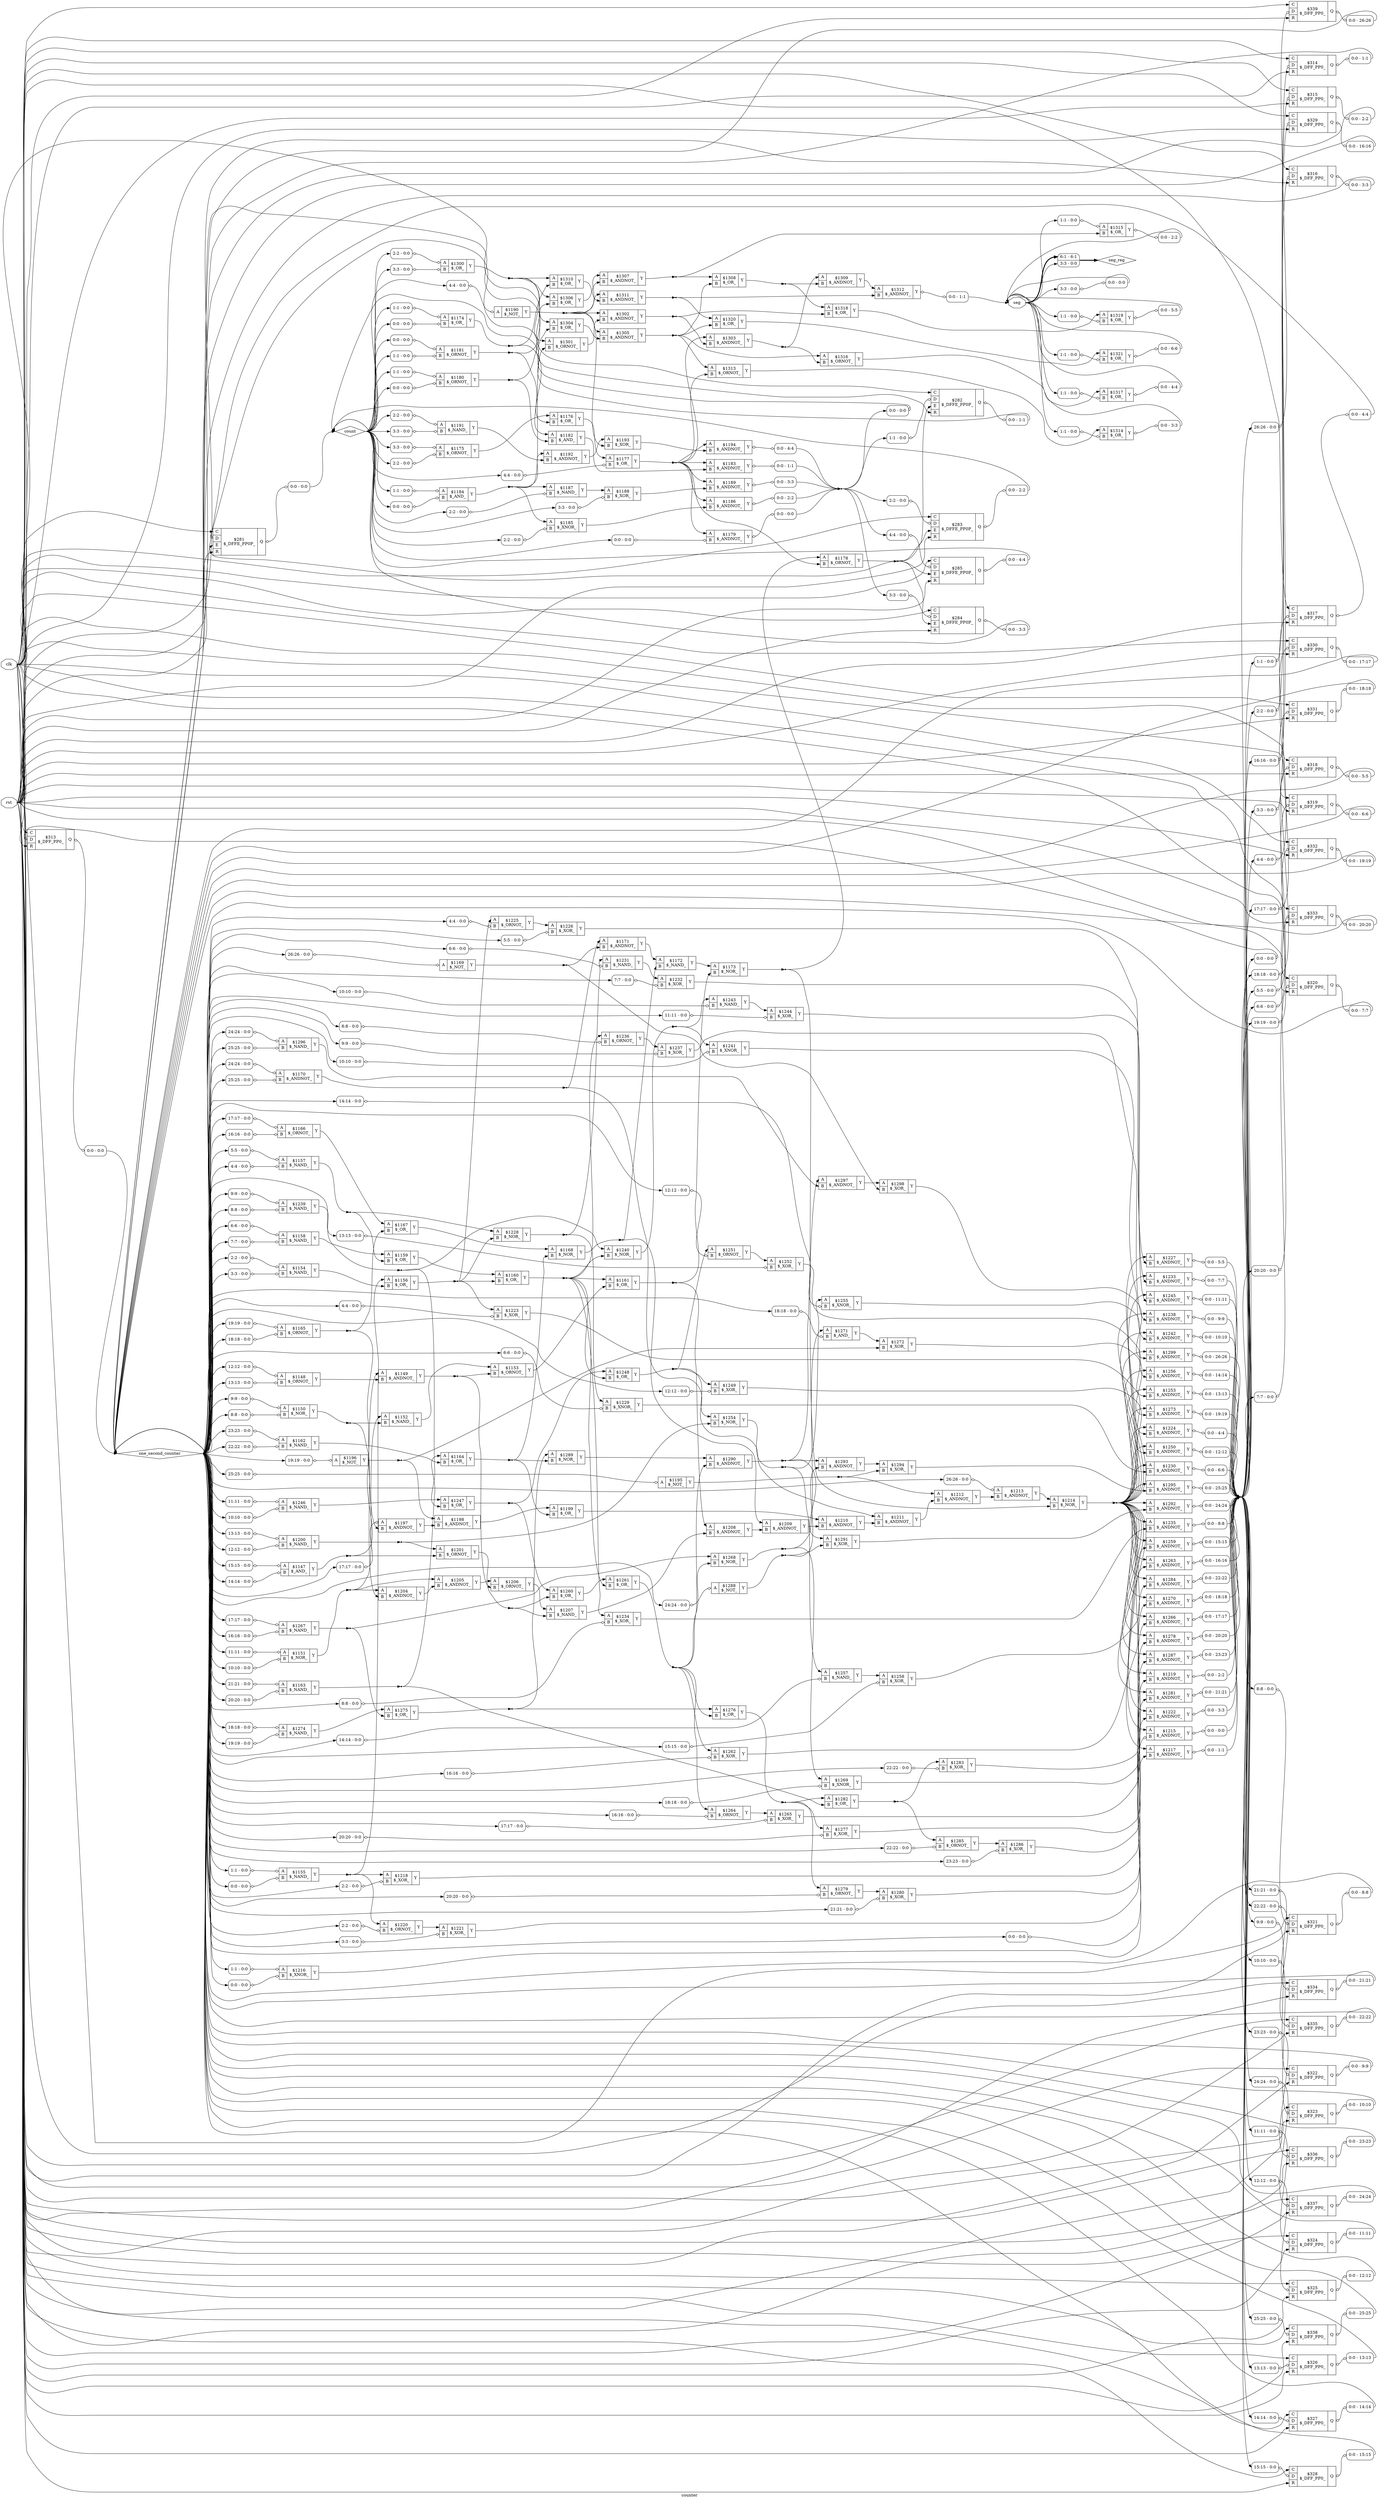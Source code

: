 digraph "counter" {
label="counter";
rankdir="LR";
remincross=true;
n138 [ shape=octagon, label="clk", color="black", fontcolor="black" ];
n139 [ shape=diamond, label="count", color="black", fontcolor="black" ];
n140 [ shape=diamond, label="one_second_counter", color="black", fontcolor="black" ];
n141 [ shape=octagon, label="rst", color="black", fontcolor="black" ];
n142 [ shape=octagon, label="seg", color="black", fontcolor="black" ];
n143 [ shape=diamond, label="seg_reg", color="black", fontcolor="black" ];
c147 [ shape=record, label="{{<p144> A|<p145> B}|$1147\n$_AND_|{<p146> Y}}",  ];
x0 [ shape=record, style=rounded, label="<s0> 15:15 - 0:0 ", color="black", fontcolor="black" ];
x0:e -> c147:p144:w [arrowhead=odiamond, arrowtail=odiamond, dir=both, color="black", fontcolor="black", label=""];
x1 [ shape=record, style=rounded, label="<s0> 14:14 - 0:0 ", color="black", fontcolor="black" ];
x1:e -> c147:p145:w [arrowhead=odiamond, arrowtail=odiamond, dir=both, color="black", fontcolor="black", label=""];
c148 [ shape=record, label="{{<p144> A|<p145> B}|$1148\n$_ORNOT_|{<p146> Y}}",  ];
x2 [ shape=record, style=rounded, label="<s0> 12:12 - 0:0 ", color="black", fontcolor="black" ];
x2:e -> c148:p144:w [arrowhead=odiamond, arrowtail=odiamond, dir=both, color="black", fontcolor="black", label=""];
x3 [ shape=record, style=rounded, label="<s0> 13:13 - 0:0 ", color="black", fontcolor="black" ];
x3:e -> c148:p145:w [arrowhead=odiamond, arrowtail=odiamond, dir=both, color="black", fontcolor="black", label=""];
c149 [ shape=record, label="{{<p144> A|<p145> B}|$1149\n$_ANDNOT_|{<p146> Y}}",  ];
c150 [ shape=record, label="{{<p144> A|<p145> B}|$1150\n$_NOR_|{<p146> Y}}",  ];
x4 [ shape=record, style=rounded, label="<s0> 9:9 - 0:0 ", color="black", fontcolor="black" ];
x4:e -> c150:p144:w [arrowhead=odiamond, arrowtail=odiamond, dir=both, color="black", fontcolor="black", label=""];
x5 [ shape=record, style=rounded, label="<s0> 8:8 - 0:0 ", color="black", fontcolor="black" ];
x5:e -> c150:p145:w [arrowhead=odiamond, arrowtail=odiamond, dir=both, color="black", fontcolor="black", label=""];
c151 [ shape=record, label="{{<p144> A|<p145> B}|$1151\n$_NOR_|{<p146> Y}}",  ];
x6 [ shape=record, style=rounded, label="<s0> 11:11 - 0:0 ", color="black", fontcolor="black" ];
x6:e -> c151:p144:w [arrowhead=odiamond, arrowtail=odiamond, dir=both, color="black", fontcolor="black", label=""];
x7 [ shape=record, style=rounded, label="<s0> 10:10 - 0:0 ", color="black", fontcolor="black" ];
x7:e -> c151:p145:w [arrowhead=odiamond, arrowtail=odiamond, dir=both, color="black", fontcolor="black", label=""];
c152 [ shape=record, label="{{<p144> A|<p145> B}|$1152\n$_NAND_|{<p146> Y}}",  ];
c153 [ shape=record, label="{{<p144> A|<p145> B}|$1153\n$_ORNOT_|{<p146> Y}}",  ];
c154 [ shape=record, label="{{<p144> A|<p145> B}|$1154\n$_NAND_|{<p146> Y}}",  ];
x8 [ shape=record, style=rounded, label="<s0> 2:2 - 0:0 ", color="black", fontcolor="black" ];
x8:e -> c154:p144:w [arrowhead=odiamond, arrowtail=odiamond, dir=both, color="black", fontcolor="black", label=""];
x9 [ shape=record, style=rounded, label="<s0> 3:3 - 0:0 ", color="black", fontcolor="black" ];
x9:e -> c154:p145:w [arrowhead=odiamond, arrowtail=odiamond, dir=both, color="black", fontcolor="black", label=""];
c155 [ shape=record, label="{{<p144> A|<p145> B}|$1155\n$_NAND_|{<p146> Y}}",  ];
x10 [ shape=record, style=rounded, label="<s0> 1:1 - 0:0 ", color="black", fontcolor="black" ];
x10:e -> c155:p144:w [arrowhead=odiamond, arrowtail=odiamond, dir=both, color="black", fontcolor="black", label=""];
x11 [ shape=record, style=rounded, label="<s0> 0:0 - 0:0 ", color="black", fontcolor="black" ];
x11:e -> c155:p145:w [arrowhead=odiamond, arrowtail=odiamond, dir=both, color="black", fontcolor="black", label=""];
c156 [ shape=record, label="{{<p144> A|<p145> B}|$1156\n$_OR_|{<p146> Y}}",  ];
c157 [ shape=record, label="{{<p144> A|<p145> B}|$1157\n$_NAND_|{<p146> Y}}",  ];
x12 [ shape=record, style=rounded, label="<s0> 5:5 - 0:0 ", color="black", fontcolor="black" ];
x12:e -> c157:p144:w [arrowhead=odiamond, arrowtail=odiamond, dir=both, color="black", fontcolor="black", label=""];
x13 [ shape=record, style=rounded, label="<s0> 4:4 - 0:0 ", color="black", fontcolor="black" ];
x13:e -> c157:p145:w [arrowhead=odiamond, arrowtail=odiamond, dir=both, color="black", fontcolor="black", label=""];
c158 [ shape=record, label="{{<p144> A|<p145> B}|$1158\n$_NAND_|{<p146> Y}}",  ];
x14 [ shape=record, style=rounded, label="<s0> 6:6 - 0:0 ", color="black", fontcolor="black" ];
x14:e -> c158:p144:w [arrowhead=odiamond, arrowtail=odiamond, dir=both, color="black", fontcolor="black", label=""];
x15 [ shape=record, style=rounded, label="<s0> 7:7 - 0:0 ", color="black", fontcolor="black" ];
x15:e -> c158:p145:w [arrowhead=odiamond, arrowtail=odiamond, dir=both, color="black", fontcolor="black", label=""];
c159 [ shape=record, label="{{<p144> A|<p145> B}|$1159\n$_OR_|{<p146> Y}}",  ];
c160 [ shape=record, label="{{<p144> A|<p145> B}|$1160\n$_OR_|{<p146> Y}}",  ];
c161 [ shape=record, label="{{<p144> A|<p145> B}|$1161\n$_OR_|{<p146> Y}}",  ];
c162 [ shape=record, label="{{<p144> A|<p145> B}|$1162\n$_NAND_|{<p146> Y}}",  ];
x16 [ shape=record, style=rounded, label="<s0> 23:23 - 0:0 ", color="black", fontcolor="black" ];
x16:e -> c162:p144:w [arrowhead=odiamond, arrowtail=odiamond, dir=both, color="black", fontcolor="black", label=""];
x17 [ shape=record, style=rounded, label="<s0> 22:22 - 0:0 ", color="black", fontcolor="black" ];
x17:e -> c162:p145:w [arrowhead=odiamond, arrowtail=odiamond, dir=both, color="black", fontcolor="black", label=""];
c163 [ shape=record, label="{{<p144> A|<p145> B}|$1163\n$_NAND_|{<p146> Y}}",  ];
x18 [ shape=record, style=rounded, label="<s0> 21:21 - 0:0 ", color="black", fontcolor="black" ];
x18:e -> c163:p144:w [arrowhead=odiamond, arrowtail=odiamond, dir=both, color="black", fontcolor="black", label=""];
x19 [ shape=record, style=rounded, label="<s0> 20:20 - 0:0 ", color="black", fontcolor="black" ];
x19:e -> c163:p145:w [arrowhead=odiamond, arrowtail=odiamond, dir=both, color="black", fontcolor="black", label=""];
c164 [ shape=record, label="{{<p144> A|<p145> B}|$1164\n$_OR_|{<p146> Y}}",  ];
c165 [ shape=record, label="{{<p144> A|<p145> B}|$1165\n$_ORNOT_|{<p146> Y}}",  ];
x20 [ shape=record, style=rounded, label="<s0> 19:19 - 0:0 ", color="black", fontcolor="black" ];
x20:e -> c165:p144:w [arrowhead=odiamond, arrowtail=odiamond, dir=both, color="black", fontcolor="black", label=""];
x21 [ shape=record, style=rounded, label="<s0> 18:18 - 0:0 ", color="black", fontcolor="black" ];
x21:e -> c165:p145:w [arrowhead=odiamond, arrowtail=odiamond, dir=both, color="black", fontcolor="black", label=""];
c166 [ shape=record, label="{{<p144> A|<p145> B}|$1166\n$_ORNOT_|{<p146> Y}}",  ];
x22 [ shape=record, style=rounded, label="<s0> 17:17 - 0:0 ", color="black", fontcolor="black" ];
x22:e -> c166:p144:w [arrowhead=odiamond, arrowtail=odiamond, dir=both, color="black", fontcolor="black", label=""];
x23 [ shape=record, style=rounded, label="<s0> 16:16 - 0:0 ", color="black", fontcolor="black" ];
x23:e -> c166:p145:w [arrowhead=odiamond, arrowtail=odiamond, dir=both, color="black", fontcolor="black", label=""];
c167 [ shape=record, label="{{<p144> A|<p145> B}|$1167\n$_OR_|{<p146> Y}}",  ];
c168 [ shape=record, label="{{<p144> A|<p145> B}|$1168\n$_NOR_|{<p146> Y}}",  ];
c169 [ shape=record, label="{{<p144> A}|$1169\n$_NOT_|{<p146> Y}}",  ];
x24 [ shape=record, style=rounded, label="<s0> 26:26 - 0:0 ", color="black", fontcolor="black" ];
x24:e -> c169:p144:w [arrowhead=odiamond, arrowtail=odiamond, dir=both, color="black", fontcolor="black", label=""];
c170 [ shape=record, label="{{<p144> A|<p145> B}|$1170\n$_ANDNOT_|{<p146> Y}}",  ];
x25 [ shape=record, style=rounded, label="<s0> 24:24 - 0:0 ", color="black", fontcolor="black" ];
x25:e -> c170:p144:w [arrowhead=odiamond, arrowtail=odiamond, dir=both, color="black", fontcolor="black", label=""];
x26 [ shape=record, style=rounded, label="<s0> 25:25 - 0:0 ", color="black", fontcolor="black" ];
x26:e -> c170:p145:w [arrowhead=odiamond, arrowtail=odiamond, dir=both, color="black", fontcolor="black", label=""];
c171 [ shape=record, label="{{<p144> A|<p145> B}|$1171\n$_ANDNOT_|{<p146> Y}}",  ];
c172 [ shape=record, label="{{<p144> A|<p145> B}|$1172\n$_NAND_|{<p146> Y}}",  ];
c173 [ shape=record, label="{{<p144> A|<p145> B}|$1173\n$_NOR_|{<p146> Y}}",  ];
c174 [ shape=record, label="{{<p144> A|<p145> B}|$1174\n$_OR_|{<p146> Y}}",  ];
x27 [ shape=record, style=rounded, label="<s0> 1:1 - 0:0 ", color="black", fontcolor="black" ];
x27:e -> c174:p144:w [arrowhead=odiamond, arrowtail=odiamond, dir=both, color="black", fontcolor="black", label=""];
x28 [ shape=record, style=rounded, label="<s0> 0:0 - 0:0 ", color="black", fontcolor="black" ];
x28:e -> c174:p145:w [arrowhead=odiamond, arrowtail=odiamond, dir=both, color="black", fontcolor="black", label=""];
c175 [ shape=record, label="{{<p144> A|<p145> B}|$1175\n$_ORNOT_|{<p146> Y}}",  ];
x29 [ shape=record, style=rounded, label="<s0> 3:3 - 0:0 ", color="black", fontcolor="black" ];
x29:e -> c175:p144:w [arrowhead=odiamond, arrowtail=odiamond, dir=both, color="black", fontcolor="black", label=""];
x30 [ shape=record, style=rounded, label="<s0> 2:2 - 0:0 ", color="black", fontcolor="black" ];
x30:e -> c175:p145:w [arrowhead=odiamond, arrowtail=odiamond, dir=both, color="black", fontcolor="black", label=""];
c176 [ shape=record, label="{{<p144> A|<p145> B}|$1176\n$_OR_|{<p146> Y}}",  ];
c177 [ shape=record, label="{{<p144> A|<p145> B}|$1177\n$_OR_|{<p146> Y}}",  ];
x31 [ shape=record, style=rounded, label="<s0> 4:4 - 0:0 ", color="black", fontcolor="black" ];
x31:e -> c177:p145:w [arrowhead=odiamond, arrowtail=odiamond, dir=both, color="black", fontcolor="black", label=""];
c178 [ shape=record, label="{{<p144> A|<p145> B}|$1178\n$_ORNOT_|{<p146> Y}}",  ];
c179 [ shape=record, label="{{<p144> A|<p145> B}|$1179\n$_ANDNOT_|{<p146> Y}}",  ];
x32 [ shape=record, style=rounded, label="<s0> 0:0 - 0:0 ", color="black", fontcolor="black" ];
x32:e -> c179:p145:w [arrowhead=odiamond, arrowtail=odiamond, dir=both, color="black", fontcolor="black", label=""];
x33 [ shape=record, style=rounded, label="<s0> 0:0 - 0:0 ", color="black", fontcolor="black" ];
c179:p146:e -> x33:w [arrowhead=odiamond, arrowtail=odiamond, dir=both, color="black", fontcolor="black", label=""];
c180 [ shape=record, label="{{<p144> A|<p145> B}|$1180\n$_ORNOT_|{<p146> Y}}",  ];
x34 [ shape=record, style=rounded, label="<s0> 1:1 - 0:0 ", color="black", fontcolor="black" ];
x34:e -> c180:p144:w [arrowhead=odiamond, arrowtail=odiamond, dir=both, color="black", fontcolor="black", label=""];
x35 [ shape=record, style=rounded, label="<s0> 0:0 - 0:0 ", color="black", fontcolor="black" ];
x35:e -> c180:p145:w [arrowhead=odiamond, arrowtail=odiamond, dir=both, color="black", fontcolor="black", label=""];
c181 [ shape=record, label="{{<p144> A|<p145> B}|$1181\n$_ORNOT_|{<p146> Y}}",  ];
x36 [ shape=record, style=rounded, label="<s0> 0:0 - 0:0 ", color="black", fontcolor="black" ];
x36:e -> c181:p144:w [arrowhead=odiamond, arrowtail=odiamond, dir=both, color="black", fontcolor="black", label=""];
x37 [ shape=record, style=rounded, label="<s0> 1:1 - 0:0 ", color="black", fontcolor="black" ];
x37:e -> c181:p145:w [arrowhead=odiamond, arrowtail=odiamond, dir=both, color="black", fontcolor="black", label=""];
c182 [ shape=record, label="{{<p144> A|<p145> B}|$1182\n$_AND_|{<p146> Y}}",  ];
c183 [ shape=record, label="{{<p144> A|<p145> B}|$1183\n$_ANDNOT_|{<p146> Y}}",  ];
x38 [ shape=record, style=rounded, label="<s0> 0:0 - 1:1 ", color="black", fontcolor="black" ];
c183:p146:e -> x38:w [arrowhead=odiamond, arrowtail=odiamond, dir=both, color="black", fontcolor="black", label=""];
c184 [ shape=record, label="{{<p144> A|<p145> B}|$1184\n$_AND_|{<p146> Y}}",  ];
x39 [ shape=record, style=rounded, label="<s0> 1:1 - 0:0 ", color="black", fontcolor="black" ];
x39:e -> c184:p144:w [arrowhead=odiamond, arrowtail=odiamond, dir=both, color="black", fontcolor="black", label=""];
x40 [ shape=record, style=rounded, label="<s0> 0:0 - 0:0 ", color="black", fontcolor="black" ];
x40:e -> c184:p145:w [arrowhead=odiamond, arrowtail=odiamond, dir=both, color="black", fontcolor="black", label=""];
c185 [ shape=record, label="{{<p144> A|<p145> B}|$1185\n$_XNOR_|{<p146> Y}}",  ];
x41 [ shape=record, style=rounded, label="<s0> 2:2 - 0:0 ", color="black", fontcolor="black" ];
x41:e -> c185:p145:w [arrowhead=odiamond, arrowtail=odiamond, dir=both, color="black", fontcolor="black", label=""];
c186 [ shape=record, label="{{<p144> A|<p145> B}|$1186\n$_ANDNOT_|{<p146> Y}}",  ];
x42 [ shape=record, style=rounded, label="<s0> 0:0 - 2:2 ", color="black", fontcolor="black" ];
c186:p146:e -> x42:w [arrowhead=odiamond, arrowtail=odiamond, dir=both, color="black", fontcolor="black", label=""];
c187 [ shape=record, label="{{<p144> A|<p145> B}|$1187\n$_NAND_|{<p146> Y}}",  ];
x43 [ shape=record, style=rounded, label="<s0> 2:2 - 0:0 ", color="black", fontcolor="black" ];
x43:e -> c187:p145:w [arrowhead=odiamond, arrowtail=odiamond, dir=both, color="black", fontcolor="black", label=""];
c188 [ shape=record, label="{{<p144> A|<p145> B}|$1188\n$_XOR_|{<p146> Y}}",  ];
x44 [ shape=record, style=rounded, label="<s0> 3:3 - 0:0 ", color="black", fontcolor="black" ];
x44:e -> c188:p145:w [arrowhead=odiamond, arrowtail=odiamond, dir=both, color="black", fontcolor="black", label=""];
c189 [ shape=record, label="{{<p144> A|<p145> B}|$1189\n$_ANDNOT_|{<p146> Y}}",  ];
x45 [ shape=record, style=rounded, label="<s0> 0:0 - 3:3 ", color="black", fontcolor="black" ];
c189:p146:e -> x45:w [arrowhead=odiamond, arrowtail=odiamond, dir=both, color="black", fontcolor="black", label=""];
c190 [ shape=record, label="{{<p144> A}|$1190\n$_NOT_|{<p146> Y}}",  ];
x46 [ shape=record, style=rounded, label="<s0> 4:4 - 0:0 ", color="black", fontcolor="black" ];
x46:e -> c190:p144:w [arrowhead=odiamond, arrowtail=odiamond, dir=both, color="black", fontcolor="black", label=""];
c191 [ shape=record, label="{{<p144> A|<p145> B}|$1191\n$_NAND_|{<p146> Y}}",  ];
x47 [ shape=record, style=rounded, label="<s0> 2:2 - 0:0 ", color="black", fontcolor="black" ];
x47:e -> c191:p144:w [arrowhead=odiamond, arrowtail=odiamond, dir=both, color="black", fontcolor="black", label=""];
x48 [ shape=record, style=rounded, label="<s0> 3:3 - 0:0 ", color="black", fontcolor="black" ];
x48:e -> c191:p145:w [arrowhead=odiamond, arrowtail=odiamond, dir=both, color="black", fontcolor="black", label=""];
c192 [ shape=record, label="{{<p144> A|<p145> B}|$1192\n$_ANDNOT_|{<p146> Y}}",  ];
c193 [ shape=record, label="{{<p144> A|<p145> B}|$1193\n$_XOR_|{<p146> Y}}",  ];
c194 [ shape=record, label="{{<p144> A|<p145> B}|$1194\n$_ANDNOT_|{<p146> Y}}",  ];
x49 [ shape=record, style=rounded, label="<s0> 0:0 - 4:4 ", color="black", fontcolor="black" ];
c194:p146:e -> x49:w [arrowhead=odiamond, arrowtail=odiamond, dir=both, color="black", fontcolor="black", label=""];
c195 [ shape=record, label="{{<p144> A}|$1195\n$_NOT_|{<p146> Y}}",  ];
x50 [ shape=record, style=rounded, label="<s0> 25:25 - 0:0 ", color="black", fontcolor="black" ];
x50:e -> c195:p144:w [arrowhead=odiamond, arrowtail=odiamond, dir=both, color="black", fontcolor="black", label=""];
c196 [ shape=record, label="{{<p144> A}|$1196\n$_NOT_|{<p146> Y}}",  ];
x51 [ shape=record, style=rounded, label="<s0> 19:19 - 0:0 ", color="black", fontcolor="black" ];
x51:e -> c196:p144:w [arrowhead=odiamond, arrowtail=odiamond, dir=both, color="black", fontcolor="black", label=""];
c197 [ shape=record, label="{{<p144> A|<p145> B}|$1197\n$_ANDNOT_|{<p146> Y}}",  ];
x52 [ shape=record, style=rounded, label="<s0> 17:17 - 0:0 ", color="black", fontcolor="black" ];
x52:e -> c197:p144:w [arrowhead=odiamond, arrowtail=odiamond, dir=both, color="black", fontcolor="black", label=""];
c198 [ shape=record, label="{{<p144> A|<p145> B}|$1198\n$_ANDNOT_|{<p146> Y}}",  ];
c199 [ shape=record, label="{{<p144> A|<p145> B}|$1199\n$_OR_|{<p146> Y}}",  ];
c200 [ shape=record, label="{{<p144> A|<p145> B}|$1200\n$_NAND_|{<p146> Y}}",  ];
x53 [ shape=record, style=rounded, label="<s0> 13:13 - 0:0 ", color="black", fontcolor="black" ];
x53:e -> c200:p144:w [arrowhead=odiamond, arrowtail=odiamond, dir=both, color="black", fontcolor="black", label=""];
x54 [ shape=record, style=rounded, label="<s0> 12:12 - 0:0 ", color="black", fontcolor="black" ];
x54:e -> c200:p145:w [arrowhead=odiamond, arrowtail=odiamond, dir=both, color="black", fontcolor="black", label=""];
c201 [ shape=record, label="{{<p144> A|<p145> B}|$1201\n$_ORNOT_|{<p146> Y}}",  ];
c202 [ shape=record, label="{{<p144> A|<p145> B}|$1204\n$_ANDNOT_|{<p146> Y}}",  ];
c203 [ shape=record, label="{{<p144> A|<p145> B}|$1205\n$_ANDNOT_|{<p146> Y}}",  ];
c204 [ shape=record, label="{{<p144> A|<p145> B}|$1206\n$_ORNOT_|{<p146> Y}}",  ];
c205 [ shape=record, label="{{<p144> A|<p145> B}|$1207\n$_NAND_|{<p146> Y}}",  ];
c206 [ shape=record, label="{{<p144> A|<p145> B}|$1208\n$_ANDNOT_|{<p146> Y}}",  ];
c207 [ shape=record, label="{{<p144> A|<p145> B}|$1209\n$_ANDNOT_|{<p146> Y}}",  ];
c208 [ shape=record, label="{{<p144> A|<p145> B}|$1210\n$_ANDNOT_|{<p146> Y}}",  ];
c209 [ shape=record, label="{{<p144> A|<p145> B}|$1211\n$_ANDNOT_|{<p146> Y}}",  ];
c210 [ shape=record, label="{{<p144> A|<p145> B}|$1212\n$_ANDNOT_|{<p146> Y}}",  ];
c211 [ shape=record, label="{{<p144> A|<p145> B}|$1213\n$_ANDNOT_|{<p146> Y}}",  ];
x55 [ shape=record, style=rounded, label="<s0> 26:26 - 0:0 ", color="black", fontcolor="black" ];
x55:e -> c211:p144:w [arrowhead=odiamond, arrowtail=odiamond, dir=both, color="black", fontcolor="black", label=""];
c212 [ shape=record, label="{{<p144> A|<p145> B}|$1214\n$_NOR_|{<p146> Y}}",  ];
c213 [ shape=record, label="{{<p144> A|<p145> B}|$1215\n$_ANDNOT_|{<p146> Y}}",  ];
x56 [ shape=record, style=rounded, label="<s0> 0:0 - 0:0 ", color="black", fontcolor="black" ];
x56:e -> c213:p145:w [arrowhead=odiamond, arrowtail=odiamond, dir=both, color="black", fontcolor="black", label=""];
x57 [ shape=record, style=rounded, label="<s0> 0:0 - 0:0 ", color="black", fontcolor="black" ];
c213:p146:e -> x57:w [arrowhead=odiamond, arrowtail=odiamond, dir=both, color="black", fontcolor="black", label=""];
c214 [ shape=record, label="{{<p144> A|<p145> B}|$1216\n$_XNOR_|{<p146> Y}}",  ];
x58 [ shape=record, style=rounded, label="<s0> 1:1 - 0:0 ", color="black", fontcolor="black" ];
x58:e -> c214:p144:w [arrowhead=odiamond, arrowtail=odiamond, dir=both, color="black", fontcolor="black", label=""];
x59 [ shape=record, style=rounded, label="<s0> 0:0 - 0:0 ", color="black", fontcolor="black" ];
x59:e -> c214:p145:w [arrowhead=odiamond, arrowtail=odiamond, dir=both, color="black", fontcolor="black", label=""];
c215 [ shape=record, label="{{<p144> A|<p145> B}|$1217\n$_ANDNOT_|{<p146> Y}}",  ];
x60 [ shape=record, style=rounded, label="<s0> 0:0 - 1:1 ", color="black", fontcolor="black" ];
c215:p146:e -> x60:w [arrowhead=odiamond, arrowtail=odiamond, dir=both, color="black", fontcolor="black", label=""];
c216 [ shape=record, label="{{<p144> A|<p145> B}|$1218\n$_XOR_|{<p146> Y}}",  ];
x61 [ shape=record, style=rounded, label="<s0> 2:2 - 0:0 ", color="black", fontcolor="black" ];
x61:e -> c216:p145:w [arrowhead=odiamond, arrowtail=odiamond, dir=both, color="black", fontcolor="black", label=""];
c217 [ shape=record, label="{{<p144> A|<p145> B}|$1219\n$_ANDNOT_|{<p146> Y}}",  ];
x62 [ shape=record, style=rounded, label="<s0> 0:0 - 2:2 ", color="black", fontcolor="black" ];
c217:p146:e -> x62:w [arrowhead=odiamond, arrowtail=odiamond, dir=both, color="black", fontcolor="black", label=""];
c218 [ shape=record, label="{{<p144> A|<p145> B}|$1220\n$_ORNOT_|{<p146> Y}}",  ];
x63 [ shape=record, style=rounded, label="<s0> 2:2 - 0:0 ", color="black", fontcolor="black" ];
x63:e -> c218:p145:w [arrowhead=odiamond, arrowtail=odiamond, dir=both, color="black", fontcolor="black", label=""];
c219 [ shape=record, label="{{<p144> A|<p145> B}|$1221\n$_XOR_|{<p146> Y}}",  ];
x64 [ shape=record, style=rounded, label="<s0> 3:3 - 0:0 ", color="black", fontcolor="black" ];
x64:e -> c219:p145:w [arrowhead=odiamond, arrowtail=odiamond, dir=both, color="black", fontcolor="black", label=""];
c220 [ shape=record, label="{{<p144> A|<p145> B}|$1222\n$_ANDNOT_|{<p146> Y}}",  ];
x65 [ shape=record, style=rounded, label="<s0> 0:0 - 3:3 ", color="black", fontcolor="black" ];
c220:p146:e -> x65:w [arrowhead=odiamond, arrowtail=odiamond, dir=both, color="black", fontcolor="black", label=""];
c221 [ shape=record, label="{{<p144> A|<p145> B}|$1223\n$_XOR_|{<p146> Y}}",  ];
x66 [ shape=record, style=rounded, label="<s0> 4:4 - 0:0 ", color="black", fontcolor="black" ];
x66:e -> c221:p145:w [arrowhead=odiamond, arrowtail=odiamond, dir=both, color="black", fontcolor="black", label=""];
c222 [ shape=record, label="{{<p144> A|<p145> B}|$1224\n$_ANDNOT_|{<p146> Y}}",  ];
x67 [ shape=record, style=rounded, label="<s0> 0:0 - 4:4 ", color="black", fontcolor="black" ];
c222:p146:e -> x67:w [arrowhead=odiamond, arrowtail=odiamond, dir=both, color="black", fontcolor="black", label=""];
c223 [ shape=record, label="{{<p144> A|<p145> B}|$1225\n$_ORNOT_|{<p146> Y}}",  ];
x68 [ shape=record, style=rounded, label="<s0> 4:4 - 0:0 ", color="black", fontcolor="black" ];
x68:e -> c223:p145:w [arrowhead=odiamond, arrowtail=odiamond, dir=both, color="black", fontcolor="black", label=""];
c224 [ shape=record, label="{{<p144> A|<p145> B}|$1226\n$_XOR_|{<p146> Y}}",  ];
x69 [ shape=record, style=rounded, label="<s0> 5:5 - 0:0 ", color="black", fontcolor="black" ];
x69:e -> c224:p145:w [arrowhead=odiamond, arrowtail=odiamond, dir=both, color="black", fontcolor="black", label=""];
c225 [ shape=record, label="{{<p144> A|<p145> B}|$1227\n$_ANDNOT_|{<p146> Y}}",  ];
x70 [ shape=record, style=rounded, label="<s0> 0:0 - 5:5 ", color="black", fontcolor="black" ];
c225:p146:e -> x70:w [arrowhead=odiamond, arrowtail=odiamond, dir=both, color="black", fontcolor="black", label=""];
c226 [ shape=record, label="{{<p144> A|<p145> B}|$1228\n$_NOR_|{<p146> Y}}",  ];
c227 [ shape=record, label="{{<p144> A|<p145> B}|$1229\n$_XNOR_|{<p146> Y}}",  ];
x71 [ shape=record, style=rounded, label="<s0> 6:6 - 0:0 ", color="black", fontcolor="black" ];
x71:e -> c227:p145:w [arrowhead=odiamond, arrowtail=odiamond, dir=both, color="black", fontcolor="black", label=""];
c228 [ shape=record, label="{{<p144> A|<p145> B}|$1230\n$_ANDNOT_|{<p146> Y}}",  ];
x72 [ shape=record, style=rounded, label="<s0> 0:0 - 6:6 ", color="black", fontcolor="black" ];
c228:p146:e -> x72:w [arrowhead=odiamond, arrowtail=odiamond, dir=both, color="black", fontcolor="black", label=""];
c229 [ shape=record, label="{{<p144> A|<p145> B}|$1231\n$_NAND_|{<p146> Y}}",  ];
x73 [ shape=record, style=rounded, label="<s0> 6:6 - 0:0 ", color="black", fontcolor="black" ];
x73:e -> c229:p145:w [arrowhead=odiamond, arrowtail=odiamond, dir=both, color="black", fontcolor="black", label=""];
c230 [ shape=record, label="{{<p144> A|<p145> B}|$1232\n$_XOR_|{<p146> Y}}",  ];
x74 [ shape=record, style=rounded, label="<s0> 7:7 - 0:0 ", color="black", fontcolor="black" ];
x74:e -> c230:p145:w [arrowhead=odiamond, arrowtail=odiamond, dir=both, color="black", fontcolor="black", label=""];
c231 [ shape=record, label="{{<p144> A|<p145> B}|$1233\n$_ANDNOT_|{<p146> Y}}",  ];
x75 [ shape=record, style=rounded, label="<s0> 0:0 - 7:7 ", color="black", fontcolor="black" ];
c231:p146:e -> x75:w [arrowhead=odiamond, arrowtail=odiamond, dir=both, color="black", fontcolor="black", label=""];
c232 [ shape=record, label="{{<p144> A|<p145> B}|$1234\n$_XOR_|{<p146> Y}}",  ];
x76 [ shape=record, style=rounded, label="<s0> 8:8 - 0:0 ", color="black", fontcolor="black" ];
x76:e -> c232:p145:w [arrowhead=odiamond, arrowtail=odiamond, dir=both, color="black", fontcolor="black", label=""];
c233 [ shape=record, label="{{<p144> A|<p145> B}|$1235\n$_ANDNOT_|{<p146> Y}}",  ];
x77 [ shape=record, style=rounded, label="<s0> 0:0 - 8:8 ", color="black", fontcolor="black" ];
c233:p146:e -> x77:w [arrowhead=odiamond, arrowtail=odiamond, dir=both, color="black", fontcolor="black", label=""];
c234 [ shape=record, label="{{<p144> A|<p145> B}|$1236\n$_ORNOT_|{<p146> Y}}",  ];
x78 [ shape=record, style=rounded, label="<s0> 8:8 - 0:0 ", color="black", fontcolor="black" ];
x78:e -> c234:p145:w [arrowhead=odiamond, arrowtail=odiamond, dir=both, color="black", fontcolor="black", label=""];
c235 [ shape=record, label="{{<p144> A|<p145> B}|$1237\n$_XOR_|{<p146> Y}}",  ];
x79 [ shape=record, style=rounded, label="<s0> 9:9 - 0:0 ", color="black", fontcolor="black" ];
x79:e -> c235:p145:w [arrowhead=odiamond, arrowtail=odiamond, dir=both, color="black", fontcolor="black", label=""];
c236 [ shape=record, label="{{<p144> A|<p145> B}|$1238\n$_ANDNOT_|{<p146> Y}}",  ];
x80 [ shape=record, style=rounded, label="<s0> 0:0 - 9:9 ", color="black", fontcolor="black" ];
c236:p146:e -> x80:w [arrowhead=odiamond, arrowtail=odiamond, dir=both, color="black", fontcolor="black", label=""];
c237 [ shape=record, label="{{<p144> A|<p145> B}|$1239\n$_NAND_|{<p146> Y}}",  ];
x81 [ shape=record, style=rounded, label="<s0> 9:9 - 0:0 ", color="black", fontcolor="black" ];
x81:e -> c237:p144:w [arrowhead=odiamond, arrowtail=odiamond, dir=both, color="black", fontcolor="black", label=""];
x82 [ shape=record, style=rounded, label="<s0> 8:8 - 0:0 ", color="black", fontcolor="black" ];
x82:e -> c237:p145:w [arrowhead=odiamond, arrowtail=odiamond, dir=both, color="black", fontcolor="black", label=""];
c238 [ shape=record, label="{{<p144> A|<p145> B}|$1240\n$_NOR_|{<p146> Y}}",  ];
c239 [ shape=record, label="{{<p144> A|<p145> B}|$1241\n$_XNOR_|{<p146> Y}}",  ];
x83 [ shape=record, style=rounded, label="<s0> 10:10 - 0:0 ", color="black", fontcolor="black" ];
x83:e -> c239:p145:w [arrowhead=odiamond, arrowtail=odiamond, dir=both, color="black", fontcolor="black", label=""];
c240 [ shape=record, label="{{<p144> A|<p145> B}|$1242\n$_ANDNOT_|{<p146> Y}}",  ];
x84 [ shape=record, style=rounded, label="<s0> 0:0 - 10:10 ", color="black", fontcolor="black" ];
c240:p146:e -> x84:w [arrowhead=odiamond, arrowtail=odiamond, dir=both, color="black", fontcolor="black", label=""];
c241 [ shape=record, label="{{<p144> A|<p145> B}|$1243\n$_NAND_|{<p146> Y}}",  ];
x85 [ shape=record, style=rounded, label="<s0> 10:10 - 0:0 ", color="black", fontcolor="black" ];
x85:e -> c241:p145:w [arrowhead=odiamond, arrowtail=odiamond, dir=both, color="black", fontcolor="black", label=""];
c242 [ shape=record, label="{{<p144> A|<p145> B}|$1244\n$_XOR_|{<p146> Y}}",  ];
x86 [ shape=record, style=rounded, label="<s0> 11:11 - 0:0 ", color="black", fontcolor="black" ];
x86:e -> c242:p145:w [arrowhead=odiamond, arrowtail=odiamond, dir=both, color="black", fontcolor="black", label=""];
c243 [ shape=record, label="{{<p144> A|<p145> B}|$1245\n$_ANDNOT_|{<p146> Y}}",  ];
x87 [ shape=record, style=rounded, label="<s0> 0:0 - 11:11 ", color="black", fontcolor="black" ];
c243:p146:e -> x87:w [arrowhead=odiamond, arrowtail=odiamond, dir=both, color="black", fontcolor="black", label=""];
c244 [ shape=record, label="{{<p144> A|<p145> B}|$1246\n$_NAND_|{<p146> Y}}",  ];
x88 [ shape=record, style=rounded, label="<s0> 11:11 - 0:0 ", color="black", fontcolor="black" ];
x88:e -> c244:p144:w [arrowhead=odiamond, arrowtail=odiamond, dir=both, color="black", fontcolor="black", label=""];
x89 [ shape=record, style=rounded, label="<s0> 10:10 - 0:0 ", color="black", fontcolor="black" ];
x89:e -> c244:p145:w [arrowhead=odiamond, arrowtail=odiamond, dir=both, color="black", fontcolor="black", label=""];
c245 [ shape=record, label="{{<p144> A|<p145> B}|$1247\n$_OR_|{<p146> Y}}",  ];
c246 [ shape=record, label="{{<p144> A|<p145> B}|$1248\n$_OR_|{<p146> Y}}",  ];
c247 [ shape=record, label="{{<p144> A|<p145> B}|$1249\n$_XOR_|{<p146> Y}}",  ];
x90 [ shape=record, style=rounded, label="<s0> 12:12 - 0:0 ", color="black", fontcolor="black" ];
x90:e -> c247:p145:w [arrowhead=odiamond, arrowtail=odiamond, dir=both, color="black", fontcolor="black", label=""];
c248 [ shape=record, label="{{<p144> A|<p145> B}|$1250\n$_ANDNOT_|{<p146> Y}}",  ];
x91 [ shape=record, style=rounded, label="<s0> 0:0 - 12:12 ", color="black", fontcolor="black" ];
c248:p146:e -> x91:w [arrowhead=odiamond, arrowtail=odiamond, dir=both, color="black", fontcolor="black", label=""];
c249 [ shape=record, label="{{<p144> A|<p145> B}|$1251\n$_ORNOT_|{<p146> Y}}",  ];
x92 [ shape=record, style=rounded, label="<s0> 12:12 - 0:0 ", color="black", fontcolor="black" ];
x92:e -> c249:p145:w [arrowhead=odiamond, arrowtail=odiamond, dir=both, color="black", fontcolor="black", label=""];
c250 [ shape=record, label="{{<p144> A|<p145> B}|$1252\n$_XOR_|{<p146> Y}}",  ];
x93 [ shape=record, style=rounded, label="<s0> 13:13 - 0:0 ", color="black", fontcolor="black" ];
x93:e -> c250:p145:w [arrowhead=odiamond, arrowtail=odiamond, dir=both, color="black", fontcolor="black", label=""];
c251 [ shape=record, label="{{<p144> A|<p145> B}|$1253\n$_ANDNOT_|{<p146> Y}}",  ];
x94 [ shape=record, style=rounded, label="<s0> 0:0 - 13:13 ", color="black", fontcolor="black" ];
c251:p146:e -> x94:w [arrowhead=odiamond, arrowtail=odiamond, dir=both, color="black", fontcolor="black", label=""];
c252 [ shape=record, label="{{<p144> A|<p145> B}|$1254\n$_NOR_|{<p146> Y}}",  ];
c253 [ shape=record, label="{{<p144> A|<p145> B}|$1255\n$_XNOR_|{<p146> Y}}",  ];
x95 [ shape=record, style=rounded, label="<s0> 14:14 - 0:0 ", color="black", fontcolor="black" ];
x95:e -> c253:p145:w [arrowhead=odiamond, arrowtail=odiamond, dir=both, color="black", fontcolor="black", label=""];
c254 [ shape=record, label="{{<p144> A|<p145> B}|$1256\n$_ANDNOT_|{<p146> Y}}",  ];
x96 [ shape=record, style=rounded, label="<s0> 0:0 - 14:14 ", color="black", fontcolor="black" ];
c254:p146:e -> x96:w [arrowhead=odiamond, arrowtail=odiamond, dir=both, color="black", fontcolor="black", label=""];
c255 [ shape=record, label="{{<p144> A|<p145> B}|$1257\n$_NAND_|{<p146> Y}}",  ];
x97 [ shape=record, style=rounded, label="<s0> 14:14 - 0:0 ", color="black", fontcolor="black" ];
x97:e -> c255:p145:w [arrowhead=odiamond, arrowtail=odiamond, dir=both, color="black", fontcolor="black", label=""];
c256 [ shape=record, label="{{<p144> A|<p145> B}|$1258\n$_XOR_|{<p146> Y}}",  ];
x98 [ shape=record, style=rounded, label="<s0> 15:15 - 0:0 ", color="black", fontcolor="black" ];
x98:e -> c256:p145:w [arrowhead=odiamond, arrowtail=odiamond, dir=both, color="black", fontcolor="black", label=""];
c257 [ shape=record, label="{{<p144> A|<p145> B}|$1259\n$_ANDNOT_|{<p146> Y}}",  ];
x99 [ shape=record, style=rounded, label="<s0> 0:0 - 15:15 ", color="black", fontcolor="black" ];
c257:p146:e -> x99:w [arrowhead=odiamond, arrowtail=odiamond, dir=both, color="black", fontcolor="black", label=""];
c258 [ shape=record, label="{{<p144> A|<p145> B}|$1260\n$_OR_|{<p146> Y}}",  ];
c259 [ shape=record, label="{{<p144> A|<p145> B}|$1261\n$_OR_|{<p146> Y}}",  ];
c260 [ shape=record, label="{{<p144> A|<p145> B}|$1262\n$_XOR_|{<p146> Y}}",  ];
x100 [ shape=record, style=rounded, label="<s0> 16:16 - 0:0 ", color="black", fontcolor="black" ];
x100:e -> c260:p145:w [arrowhead=odiamond, arrowtail=odiamond, dir=both, color="black", fontcolor="black", label=""];
c261 [ shape=record, label="{{<p144> A|<p145> B}|$1263\n$_ANDNOT_|{<p146> Y}}",  ];
x101 [ shape=record, style=rounded, label="<s0> 0:0 - 16:16 ", color="black", fontcolor="black" ];
c261:p146:e -> x101:w [arrowhead=odiamond, arrowtail=odiamond, dir=both, color="black", fontcolor="black", label=""];
c262 [ shape=record, label="{{<p144> A|<p145> B}|$1264\n$_ORNOT_|{<p146> Y}}",  ];
x102 [ shape=record, style=rounded, label="<s0> 16:16 - 0:0 ", color="black", fontcolor="black" ];
x102:e -> c262:p145:w [arrowhead=odiamond, arrowtail=odiamond, dir=both, color="black", fontcolor="black", label=""];
c263 [ shape=record, label="{{<p144> A|<p145> B}|$1265\n$_XOR_|{<p146> Y}}",  ];
x103 [ shape=record, style=rounded, label="<s0> 17:17 - 0:0 ", color="black", fontcolor="black" ];
x103:e -> c263:p145:w [arrowhead=odiamond, arrowtail=odiamond, dir=both, color="black", fontcolor="black", label=""];
c264 [ shape=record, label="{{<p144> A|<p145> B}|$1266\n$_ANDNOT_|{<p146> Y}}",  ];
x104 [ shape=record, style=rounded, label="<s0> 0:0 - 17:17 ", color="black", fontcolor="black" ];
c264:p146:e -> x104:w [arrowhead=odiamond, arrowtail=odiamond, dir=both, color="black", fontcolor="black", label=""];
c265 [ shape=record, label="{{<p144> A|<p145> B}|$1267\n$_NAND_|{<p146> Y}}",  ];
x105 [ shape=record, style=rounded, label="<s0> 17:17 - 0:0 ", color="black", fontcolor="black" ];
x105:e -> c265:p144:w [arrowhead=odiamond, arrowtail=odiamond, dir=both, color="black", fontcolor="black", label=""];
x106 [ shape=record, style=rounded, label="<s0> 16:16 - 0:0 ", color="black", fontcolor="black" ];
x106:e -> c265:p145:w [arrowhead=odiamond, arrowtail=odiamond, dir=both, color="black", fontcolor="black", label=""];
c266 [ shape=record, label="{{<p144> A|<p145> B}|$1268\n$_NOR_|{<p146> Y}}",  ];
c267 [ shape=record, label="{{<p144> A|<p145> B}|$1269\n$_XNOR_|{<p146> Y}}",  ];
x107 [ shape=record, style=rounded, label="<s0> 18:18 - 0:0 ", color="black", fontcolor="black" ];
x107:e -> c267:p145:w [arrowhead=odiamond, arrowtail=odiamond, dir=both, color="black", fontcolor="black", label=""];
c268 [ shape=record, label="{{<p144> A|<p145> B}|$1270\n$_ANDNOT_|{<p146> Y}}",  ];
x108 [ shape=record, style=rounded, label="<s0> 0:0 - 18:18 ", color="black", fontcolor="black" ];
c268:p146:e -> x108:w [arrowhead=odiamond, arrowtail=odiamond, dir=both, color="black", fontcolor="black", label=""];
c269 [ shape=record, label="{{<p144> A|<p145> B}|$1271\n$_AND_|{<p146> Y}}",  ];
x109 [ shape=record, style=rounded, label="<s0> 18:18 - 0:0 ", color="black", fontcolor="black" ];
x109:e -> c269:p145:w [arrowhead=odiamond, arrowtail=odiamond, dir=both, color="black", fontcolor="black", label=""];
c270 [ shape=record, label="{{<p144> A|<p145> B}|$1272\n$_XOR_|{<p146> Y}}",  ];
c271 [ shape=record, label="{{<p144> A|<p145> B}|$1273\n$_ANDNOT_|{<p146> Y}}",  ];
x110 [ shape=record, style=rounded, label="<s0> 0:0 - 19:19 ", color="black", fontcolor="black" ];
c271:p146:e -> x110:w [arrowhead=odiamond, arrowtail=odiamond, dir=both, color="black", fontcolor="black", label=""];
c272 [ shape=record, label="{{<p144> A|<p145> B}|$1274\n$_NAND_|{<p146> Y}}",  ];
x111 [ shape=record, style=rounded, label="<s0> 18:18 - 0:0 ", color="black", fontcolor="black" ];
x111:e -> c272:p144:w [arrowhead=odiamond, arrowtail=odiamond, dir=both, color="black", fontcolor="black", label=""];
x112 [ shape=record, style=rounded, label="<s0> 19:19 - 0:0 ", color="black", fontcolor="black" ];
x112:e -> c272:p145:w [arrowhead=odiamond, arrowtail=odiamond, dir=both, color="black", fontcolor="black", label=""];
c273 [ shape=record, label="{{<p144> A|<p145> B}|$1275\n$_OR_|{<p146> Y}}",  ];
c274 [ shape=record, label="{{<p144> A|<p145> B}|$1276\n$_OR_|{<p146> Y}}",  ];
c275 [ shape=record, label="{{<p144> A|<p145> B}|$1277\n$_XOR_|{<p146> Y}}",  ];
x113 [ shape=record, style=rounded, label="<s0> 20:20 - 0:0 ", color="black", fontcolor="black" ];
x113:e -> c275:p145:w [arrowhead=odiamond, arrowtail=odiamond, dir=both, color="black", fontcolor="black", label=""];
c276 [ shape=record, label="{{<p144> A|<p145> B}|$1278\n$_ANDNOT_|{<p146> Y}}",  ];
x114 [ shape=record, style=rounded, label="<s0> 0:0 - 20:20 ", color="black", fontcolor="black" ];
c276:p146:e -> x114:w [arrowhead=odiamond, arrowtail=odiamond, dir=both, color="black", fontcolor="black", label=""];
c277 [ shape=record, label="{{<p144> A|<p145> B}|$1279\n$_ORNOT_|{<p146> Y}}",  ];
x115 [ shape=record, style=rounded, label="<s0> 20:20 - 0:0 ", color="black", fontcolor="black" ];
x115:e -> c277:p145:w [arrowhead=odiamond, arrowtail=odiamond, dir=both, color="black", fontcolor="black", label=""];
c278 [ shape=record, label="{{<p144> A|<p145> B}|$1280\n$_XOR_|{<p146> Y}}",  ];
x116 [ shape=record, style=rounded, label="<s0> 21:21 - 0:0 ", color="black", fontcolor="black" ];
x116:e -> c278:p145:w [arrowhead=odiamond, arrowtail=odiamond, dir=both, color="black", fontcolor="black", label=""];
c279 [ shape=record, label="{{<p144> A|<p145> B}|$1281\n$_ANDNOT_|{<p146> Y}}",  ];
x117 [ shape=record, style=rounded, label="<s0> 0:0 - 21:21 ", color="black", fontcolor="black" ];
c279:p146:e -> x117:w [arrowhead=odiamond, arrowtail=odiamond, dir=both, color="black", fontcolor="black", label=""];
c280 [ shape=record, label="{{<p144> A|<p145> B}|$1282\n$_OR_|{<p146> Y}}",  ];
c281 [ shape=record, label="{{<p144> A|<p145> B}|$1283\n$_XOR_|{<p146> Y}}",  ];
x118 [ shape=record, style=rounded, label="<s0> 22:22 - 0:0 ", color="black", fontcolor="black" ];
x118:e -> c281:p145:w [arrowhead=odiamond, arrowtail=odiamond, dir=both, color="black", fontcolor="black", label=""];
c282 [ shape=record, label="{{<p144> A|<p145> B}|$1284\n$_ANDNOT_|{<p146> Y}}",  ];
x119 [ shape=record, style=rounded, label="<s0> 0:0 - 22:22 ", color="black", fontcolor="black" ];
c282:p146:e -> x119:w [arrowhead=odiamond, arrowtail=odiamond, dir=both, color="black", fontcolor="black", label=""];
c283 [ shape=record, label="{{<p144> A|<p145> B}|$1285\n$_ORNOT_|{<p146> Y}}",  ];
x120 [ shape=record, style=rounded, label="<s0> 22:22 - 0:0 ", color="black", fontcolor="black" ];
x120:e -> c283:p145:w [arrowhead=odiamond, arrowtail=odiamond, dir=both, color="black", fontcolor="black", label=""];
c284 [ shape=record, label="{{<p144> A|<p145> B}|$1286\n$_XOR_|{<p146> Y}}",  ];
x121 [ shape=record, style=rounded, label="<s0> 23:23 - 0:0 ", color="black", fontcolor="black" ];
x121:e -> c284:p145:w [arrowhead=odiamond, arrowtail=odiamond, dir=both, color="black", fontcolor="black", label=""];
c285 [ shape=record, label="{{<p144> A|<p145> B}|$1287\n$_ANDNOT_|{<p146> Y}}",  ];
x122 [ shape=record, style=rounded, label="<s0> 0:0 - 23:23 ", color="black", fontcolor="black" ];
c285:p146:e -> x122:w [arrowhead=odiamond, arrowtail=odiamond, dir=both, color="black", fontcolor="black", label=""];
c286 [ shape=record, label="{{<p144> A}|$1288\n$_NOT_|{<p146> Y}}",  ];
x123 [ shape=record, style=rounded, label="<s0> 24:24 - 0:0 ", color="black", fontcolor="black" ];
x123:e -> c286:p144:w [arrowhead=odiamond, arrowtail=odiamond, dir=both, color="black", fontcolor="black", label=""];
c287 [ shape=record, label="{{<p144> A|<p145> B}|$1289\n$_NOR_|{<p146> Y}}",  ];
c288 [ shape=record, label="{{<p144> A|<p145> B}|$1290\n$_ANDNOT_|{<p146> Y}}",  ];
c289 [ shape=record, label="{{<p144> A|<p145> B}|$1291\n$_XOR_|{<p146> Y}}",  ];
c290 [ shape=record, label="{{<p144> A|<p145> B}|$1292\n$_ANDNOT_|{<p146> Y}}",  ];
x124 [ shape=record, style=rounded, label="<s0> 0:0 - 24:24 ", color="black", fontcolor="black" ];
c290:p146:e -> x124:w [arrowhead=odiamond, arrowtail=odiamond, dir=both, color="black", fontcolor="black", label=""];
c291 [ shape=record, label="{{<p144> A|<p145> B}|$1293\n$_ANDNOT_|{<p146> Y}}",  ];
c292 [ shape=record, label="{{<p144> A|<p145> B}|$1294\n$_XOR_|{<p146> Y}}",  ];
c293 [ shape=record, label="{{<p144> A|<p145> B}|$1295\n$_ANDNOT_|{<p146> Y}}",  ];
x125 [ shape=record, style=rounded, label="<s0> 0:0 - 25:25 ", color="black", fontcolor="black" ];
c293:p146:e -> x125:w [arrowhead=odiamond, arrowtail=odiamond, dir=both, color="black", fontcolor="black", label=""];
c294 [ shape=record, label="{{<p144> A|<p145> B}|$1296\n$_NAND_|{<p146> Y}}",  ];
x126 [ shape=record, style=rounded, label="<s0> 24:24 - 0:0 ", color="black", fontcolor="black" ];
x126:e -> c294:p144:w [arrowhead=odiamond, arrowtail=odiamond, dir=both, color="black", fontcolor="black", label=""];
x127 [ shape=record, style=rounded, label="<s0> 25:25 - 0:0 ", color="black", fontcolor="black" ];
x127:e -> c294:p145:w [arrowhead=odiamond, arrowtail=odiamond, dir=both, color="black", fontcolor="black", label=""];
c295 [ shape=record, label="{{<p144> A|<p145> B}|$1297\n$_ANDNOT_|{<p146> Y}}",  ];
c296 [ shape=record, label="{{<p144> A|<p145> B}|$1298\n$_XOR_|{<p146> Y}}",  ];
c297 [ shape=record, label="{{<p144> A|<p145> B}|$1299\n$_ANDNOT_|{<p146> Y}}",  ];
x128 [ shape=record, style=rounded, label="<s0> 0:0 - 26:26 ", color="black", fontcolor="black" ];
c297:p146:e -> x128:w [arrowhead=odiamond, arrowtail=odiamond, dir=both, color="black", fontcolor="black", label=""];
c298 [ shape=record, label="{{<p144> A|<p145> B}|$1300\n$_OR_|{<p146> Y}}",  ];
x129 [ shape=record, style=rounded, label="<s0> 2:2 - 0:0 ", color="black", fontcolor="black" ];
x129:e -> c298:p144:w [arrowhead=odiamond, arrowtail=odiamond, dir=both, color="black", fontcolor="black", label=""];
x130 [ shape=record, style=rounded, label="<s0> 3:3 - 0:0 ", color="black", fontcolor="black" ];
x130:e -> c298:p145:w [arrowhead=odiamond, arrowtail=odiamond, dir=both, color="black", fontcolor="black", label=""];
c299 [ shape=record, label="{{<p144> A|<p145> B}|$1301\n$_ORNOT_|{<p146> Y}}",  ];
c300 [ shape=record, label="{{<p144> A|<p145> B}|$1302\n$_ANDNOT_|{<p146> Y}}",  ];
c301 [ shape=record, label="{{<p144> A|<p145> B}|$1303\n$_ANDNOT_|{<p146> Y}}",  ];
c302 [ shape=record, label="{{<p144> A|<p145> B}|$1304\n$_OR_|{<p146> Y}}",  ];
c303 [ shape=record, label="{{<p144> A|<p145> B}|$1305\n$_ANDNOT_|{<p146> Y}}",  ];
c304 [ shape=record, label="{{<p144> A|<p145> B}|$1306\n$_OR_|{<p146> Y}}",  ];
c305 [ shape=record, label="{{<p144> A|<p145> B}|$1307\n$_ANDNOT_|{<p146> Y}}",  ];
c306 [ shape=record, label="{{<p144> A|<p145> B}|$1308\n$_OR_|{<p146> Y}}",  ];
c307 [ shape=record, label="{{<p144> A|<p145> B}|$1309\n$_ANDNOT_|{<p146> Y}}",  ];
c308 [ shape=record, label="{{<p144> A|<p145> B}|$1310\n$_OR_|{<p146> Y}}",  ];
c309 [ shape=record, label="{{<p144> A|<p145> B}|$1311\n$_ANDNOT_|{<p146> Y}}",  ];
c310 [ shape=record, label="{{<p144> A|<p145> B}|$1312\n$_ANDNOT_|{<p146> Y}}",  ];
x131 [ shape=record, style=rounded, label="<s0> 0:0 - 1:1 ", color="black", fontcolor="black" ];
c310:p146:e -> x131:w [arrowhead=odiamond, arrowtail=odiamond, dir=both, color="black", fontcolor="black", label=""];
c311 [ shape=record, label="{{<p144> A|<p145> B}|$1313\n$_ORNOT_|{<p146> Y}}",  ];
c312 [ shape=record, label="{{<p144> A|<p145> B}|$1314\n$_OR_|{<p146> Y}}",  ];
x132 [ shape=record, style=rounded, label="<s0> 1:1 - 0:0 ", color="black", fontcolor="black" ];
x132:e -> c312:p145:w [arrowhead=odiamond, arrowtail=odiamond, dir=both, color="black", fontcolor="black", label=""];
x133 [ shape=record, style=rounded, label="<s0> 0:0 - 3:3 ", color="black", fontcolor="black" ];
c312:p146:e -> x133:w [arrowhead=odiamond, arrowtail=odiamond, dir=both, color="black", fontcolor="black", label=""];
c313 [ shape=record, label="{{<p144> A|<p145> B}|$1315\n$_OR_|{<p146> Y}}",  ];
x134 [ shape=record, style=rounded, label="<s0> 1:1 - 0:0 ", color="black", fontcolor="black" ];
x134:e -> c313:p144:w [arrowhead=odiamond, arrowtail=odiamond, dir=both, color="black", fontcolor="black", label=""];
x135 [ shape=record, style=rounded, label="<s0> 0:0 - 2:2 ", color="black", fontcolor="black" ];
c313:p146:e -> x135:w [arrowhead=odiamond, arrowtail=odiamond, dir=both, color="black", fontcolor="black", label=""];
c314 [ shape=record, label="{{<p144> A|<p145> B}|$1316\n$_ORNOT_|{<p146> Y}}",  ];
c315 [ shape=record, label="{{<p144> A|<p145> B}|$1317\n$_OR_|{<p146> Y}}",  ];
x136 [ shape=record, style=rounded, label="<s0> 1:1 - 0:0 ", color="black", fontcolor="black" ];
x136:e -> c315:p145:w [arrowhead=odiamond, arrowtail=odiamond, dir=both, color="black", fontcolor="black", label=""];
x137 [ shape=record, style=rounded, label="<s0> 0:0 - 4:4 ", color="black", fontcolor="black" ];
c315:p146:e -> x137:w [arrowhead=odiamond, arrowtail=odiamond, dir=both, color="black", fontcolor="black", label=""];
c316 [ shape=record, label="{{<p144> A|<p145> B}|$1318\n$_OR_|{<p146> Y}}",  ];
c317 [ shape=record, label="{{<p144> A|<p145> B}|$1319\n$_OR_|{<p146> Y}}",  ];
x138 [ shape=record, style=rounded, label="<s0> 1:1 - 0:0 ", color="black", fontcolor="black" ];
x138:e -> c317:p145:w [arrowhead=odiamond, arrowtail=odiamond, dir=both, color="black", fontcolor="black", label=""];
x139 [ shape=record, style=rounded, label="<s0> 0:0 - 5:5 ", color="black", fontcolor="black" ];
c317:p146:e -> x139:w [arrowhead=odiamond, arrowtail=odiamond, dir=both, color="black", fontcolor="black", label=""];
c318 [ shape=record, label="{{<p144> A|<p145> B}|$1320\n$_OR_|{<p146> Y}}",  ];
c319 [ shape=record, label="{{<p144> A|<p145> B}|$1321\n$_OR_|{<p146> Y}}",  ];
x140 [ shape=record, style=rounded, label="<s0> 1:1 - 0:0 ", color="black", fontcolor="black" ];
x140:e -> c319:p145:w [arrowhead=odiamond, arrowtail=odiamond, dir=both, color="black", fontcolor="black", label=""];
x141 [ shape=record, style=rounded, label="<s0> 0:0 - 6:6 ", color="black", fontcolor="black" ];
c319:p146:e -> x141:w [arrowhead=odiamond, arrowtail=odiamond, dir=both, color="black", fontcolor="black", label=""];
c325 [ shape=record, label="{{<p320> C|<p321> D|<p322> E|<p323> R}|$281\n$_DFFE_PP0P_|{<p324> Q}}",  ];
x142 [ shape=record, style=rounded, label="<s0> 0:0 - 0:0 ", color="black", fontcolor="black" ];
x142:e -> c325:p321:w [arrowhead=odiamond, arrowtail=odiamond, dir=both, color="black", fontcolor="black", label=""];
x143 [ shape=record, style=rounded, label="<s0> 0:0 - 0:0 ", color="black", fontcolor="black" ];
c325:p324:e -> x143:w [arrowhead=odiamond, arrowtail=odiamond, dir=both, color="black", fontcolor="black", label=""];
c326 [ shape=record, label="{{<p320> C|<p321> D|<p322> E|<p323> R}|$282\n$_DFFE_PP0P_|{<p324> Q}}",  ];
x144 [ shape=record, style=rounded, label="<s0> 1:1 - 0:0 ", color="black", fontcolor="black" ];
x144:e -> c326:p321:w [arrowhead=odiamond, arrowtail=odiamond, dir=both, color="black", fontcolor="black", label=""];
x145 [ shape=record, style=rounded, label="<s0> 0:0 - 1:1 ", color="black", fontcolor="black" ];
c326:p324:e -> x145:w [arrowhead=odiamond, arrowtail=odiamond, dir=both, color="black", fontcolor="black", label=""];
c327 [ shape=record, label="{{<p320> C|<p321> D|<p322> E|<p323> R}|$283\n$_DFFE_PP0P_|{<p324> Q}}",  ];
x146 [ shape=record, style=rounded, label="<s0> 2:2 - 0:0 ", color="black", fontcolor="black" ];
x146:e -> c327:p321:w [arrowhead=odiamond, arrowtail=odiamond, dir=both, color="black", fontcolor="black", label=""];
x147 [ shape=record, style=rounded, label="<s0> 0:0 - 2:2 ", color="black", fontcolor="black" ];
c327:p324:e -> x147:w [arrowhead=odiamond, arrowtail=odiamond, dir=both, color="black", fontcolor="black", label=""];
c328 [ shape=record, label="{{<p320> C|<p321> D|<p322> E|<p323> R}|$284\n$_DFFE_PP0P_|{<p324> Q}}",  ];
x148 [ shape=record, style=rounded, label="<s0> 3:3 - 0:0 ", color="black", fontcolor="black" ];
x148:e -> c328:p321:w [arrowhead=odiamond, arrowtail=odiamond, dir=both, color="black", fontcolor="black", label=""];
x149 [ shape=record, style=rounded, label="<s0> 0:0 - 3:3 ", color="black", fontcolor="black" ];
c328:p324:e -> x149:w [arrowhead=odiamond, arrowtail=odiamond, dir=both, color="black", fontcolor="black", label=""];
c329 [ shape=record, label="{{<p320> C|<p321> D|<p322> E|<p323> R}|$285\n$_DFFE_PP0P_|{<p324> Q}}",  ];
x150 [ shape=record, style=rounded, label="<s0> 4:4 - 0:0 ", color="black", fontcolor="black" ];
x150:e -> c329:p321:w [arrowhead=odiamond, arrowtail=odiamond, dir=both, color="black", fontcolor="black", label=""];
x151 [ shape=record, style=rounded, label="<s0> 0:0 - 4:4 ", color="black", fontcolor="black" ];
c329:p324:e -> x151:w [arrowhead=odiamond, arrowtail=odiamond, dir=both, color="black", fontcolor="black", label=""];
c330 [ shape=record, label="{{<p320> C|<p321> D|<p323> R}|$313\n$_DFF_PP0_|{<p324> Q}}",  ];
x152 [ shape=record, style=rounded, label="<s0> 0:0 - 0:0 ", color="black", fontcolor="black" ];
x152:e -> c330:p321:w [arrowhead=odiamond, arrowtail=odiamond, dir=both, color="black", fontcolor="black", label=""];
x153 [ shape=record, style=rounded, label="<s0> 0:0 - 0:0 ", color="black", fontcolor="black" ];
c330:p324:e -> x153:w [arrowhead=odiamond, arrowtail=odiamond, dir=both, color="black", fontcolor="black", label=""];
c331 [ shape=record, label="{{<p320> C|<p321> D|<p323> R}|$314\n$_DFF_PP0_|{<p324> Q}}",  ];
x154 [ shape=record, style=rounded, label="<s0> 1:1 - 0:0 ", color="black", fontcolor="black" ];
x154:e -> c331:p321:w [arrowhead=odiamond, arrowtail=odiamond, dir=both, color="black", fontcolor="black", label=""];
x155 [ shape=record, style=rounded, label="<s0> 0:0 - 1:1 ", color="black", fontcolor="black" ];
c331:p324:e -> x155:w [arrowhead=odiamond, arrowtail=odiamond, dir=both, color="black", fontcolor="black", label=""];
c332 [ shape=record, label="{{<p320> C|<p321> D|<p323> R}|$315\n$_DFF_PP0_|{<p324> Q}}",  ];
x156 [ shape=record, style=rounded, label="<s0> 2:2 - 0:0 ", color="black", fontcolor="black" ];
x156:e -> c332:p321:w [arrowhead=odiamond, arrowtail=odiamond, dir=both, color="black", fontcolor="black", label=""];
x157 [ shape=record, style=rounded, label="<s0> 0:0 - 2:2 ", color="black", fontcolor="black" ];
c332:p324:e -> x157:w [arrowhead=odiamond, arrowtail=odiamond, dir=both, color="black", fontcolor="black", label=""];
c333 [ shape=record, label="{{<p320> C|<p321> D|<p323> R}|$316\n$_DFF_PP0_|{<p324> Q}}",  ];
x158 [ shape=record, style=rounded, label="<s0> 3:3 - 0:0 ", color="black", fontcolor="black" ];
x158:e -> c333:p321:w [arrowhead=odiamond, arrowtail=odiamond, dir=both, color="black", fontcolor="black", label=""];
x159 [ shape=record, style=rounded, label="<s0> 0:0 - 3:3 ", color="black", fontcolor="black" ];
c333:p324:e -> x159:w [arrowhead=odiamond, arrowtail=odiamond, dir=both, color="black", fontcolor="black", label=""];
c334 [ shape=record, label="{{<p320> C|<p321> D|<p323> R}|$317\n$_DFF_PP0_|{<p324> Q}}",  ];
x160 [ shape=record, style=rounded, label="<s0> 4:4 - 0:0 ", color="black", fontcolor="black" ];
x160:e -> c334:p321:w [arrowhead=odiamond, arrowtail=odiamond, dir=both, color="black", fontcolor="black", label=""];
x161 [ shape=record, style=rounded, label="<s0> 0:0 - 4:4 ", color="black", fontcolor="black" ];
c334:p324:e -> x161:w [arrowhead=odiamond, arrowtail=odiamond, dir=both, color="black", fontcolor="black", label=""];
c335 [ shape=record, label="{{<p320> C|<p321> D|<p323> R}|$318\n$_DFF_PP0_|{<p324> Q}}",  ];
x162 [ shape=record, style=rounded, label="<s0> 5:5 - 0:0 ", color="black", fontcolor="black" ];
x162:e -> c335:p321:w [arrowhead=odiamond, arrowtail=odiamond, dir=both, color="black", fontcolor="black", label=""];
x163 [ shape=record, style=rounded, label="<s0> 0:0 - 5:5 ", color="black", fontcolor="black" ];
c335:p324:e -> x163:w [arrowhead=odiamond, arrowtail=odiamond, dir=both, color="black", fontcolor="black", label=""];
c336 [ shape=record, label="{{<p320> C|<p321> D|<p323> R}|$319\n$_DFF_PP0_|{<p324> Q}}",  ];
x164 [ shape=record, style=rounded, label="<s0> 6:6 - 0:0 ", color="black", fontcolor="black" ];
x164:e -> c336:p321:w [arrowhead=odiamond, arrowtail=odiamond, dir=both, color="black", fontcolor="black", label=""];
x165 [ shape=record, style=rounded, label="<s0> 0:0 - 6:6 ", color="black", fontcolor="black" ];
c336:p324:e -> x165:w [arrowhead=odiamond, arrowtail=odiamond, dir=both, color="black", fontcolor="black", label=""];
c337 [ shape=record, label="{{<p320> C|<p321> D|<p323> R}|$320\n$_DFF_PP0_|{<p324> Q}}",  ];
x166 [ shape=record, style=rounded, label="<s0> 7:7 - 0:0 ", color="black", fontcolor="black" ];
x166:e -> c337:p321:w [arrowhead=odiamond, arrowtail=odiamond, dir=both, color="black", fontcolor="black", label=""];
x167 [ shape=record, style=rounded, label="<s0> 0:0 - 7:7 ", color="black", fontcolor="black" ];
c337:p324:e -> x167:w [arrowhead=odiamond, arrowtail=odiamond, dir=both, color="black", fontcolor="black", label=""];
c338 [ shape=record, label="{{<p320> C|<p321> D|<p323> R}|$321\n$_DFF_PP0_|{<p324> Q}}",  ];
x168 [ shape=record, style=rounded, label="<s0> 8:8 - 0:0 ", color="black", fontcolor="black" ];
x168:e -> c338:p321:w [arrowhead=odiamond, arrowtail=odiamond, dir=both, color="black", fontcolor="black", label=""];
x169 [ shape=record, style=rounded, label="<s0> 0:0 - 8:8 ", color="black", fontcolor="black" ];
c338:p324:e -> x169:w [arrowhead=odiamond, arrowtail=odiamond, dir=both, color="black", fontcolor="black", label=""];
c339 [ shape=record, label="{{<p320> C|<p321> D|<p323> R}|$322\n$_DFF_PP0_|{<p324> Q}}",  ];
x170 [ shape=record, style=rounded, label="<s0> 9:9 - 0:0 ", color="black", fontcolor="black" ];
x170:e -> c339:p321:w [arrowhead=odiamond, arrowtail=odiamond, dir=both, color="black", fontcolor="black", label=""];
x171 [ shape=record, style=rounded, label="<s0> 0:0 - 9:9 ", color="black", fontcolor="black" ];
c339:p324:e -> x171:w [arrowhead=odiamond, arrowtail=odiamond, dir=both, color="black", fontcolor="black", label=""];
c340 [ shape=record, label="{{<p320> C|<p321> D|<p323> R}|$323\n$_DFF_PP0_|{<p324> Q}}",  ];
x172 [ shape=record, style=rounded, label="<s0> 10:10 - 0:0 ", color="black", fontcolor="black" ];
x172:e -> c340:p321:w [arrowhead=odiamond, arrowtail=odiamond, dir=both, color="black", fontcolor="black", label=""];
x173 [ shape=record, style=rounded, label="<s0> 0:0 - 10:10 ", color="black", fontcolor="black" ];
c340:p324:e -> x173:w [arrowhead=odiamond, arrowtail=odiamond, dir=both, color="black", fontcolor="black", label=""];
c341 [ shape=record, label="{{<p320> C|<p321> D|<p323> R}|$324\n$_DFF_PP0_|{<p324> Q}}",  ];
x174 [ shape=record, style=rounded, label="<s0> 11:11 - 0:0 ", color="black", fontcolor="black" ];
x174:e -> c341:p321:w [arrowhead=odiamond, arrowtail=odiamond, dir=both, color="black", fontcolor="black", label=""];
x175 [ shape=record, style=rounded, label="<s0> 0:0 - 11:11 ", color="black", fontcolor="black" ];
c341:p324:e -> x175:w [arrowhead=odiamond, arrowtail=odiamond, dir=both, color="black", fontcolor="black", label=""];
c342 [ shape=record, label="{{<p320> C|<p321> D|<p323> R}|$325\n$_DFF_PP0_|{<p324> Q}}",  ];
x176 [ shape=record, style=rounded, label="<s0> 12:12 - 0:0 ", color="black", fontcolor="black" ];
x176:e -> c342:p321:w [arrowhead=odiamond, arrowtail=odiamond, dir=both, color="black", fontcolor="black", label=""];
x177 [ shape=record, style=rounded, label="<s0> 0:0 - 12:12 ", color="black", fontcolor="black" ];
c342:p324:e -> x177:w [arrowhead=odiamond, arrowtail=odiamond, dir=both, color="black", fontcolor="black", label=""];
c343 [ shape=record, label="{{<p320> C|<p321> D|<p323> R}|$326\n$_DFF_PP0_|{<p324> Q}}",  ];
x178 [ shape=record, style=rounded, label="<s0> 13:13 - 0:0 ", color="black", fontcolor="black" ];
x178:e -> c343:p321:w [arrowhead=odiamond, arrowtail=odiamond, dir=both, color="black", fontcolor="black", label=""];
x179 [ shape=record, style=rounded, label="<s0> 0:0 - 13:13 ", color="black", fontcolor="black" ];
c343:p324:e -> x179:w [arrowhead=odiamond, arrowtail=odiamond, dir=both, color="black", fontcolor="black", label=""];
c344 [ shape=record, label="{{<p320> C|<p321> D|<p323> R}|$327\n$_DFF_PP0_|{<p324> Q}}",  ];
x180 [ shape=record, style=rounded, label="<s0> 14:14 - 0:0 ", color="black", fontcolor="black" ];
x180:e -> c344:p321:w [arrowhead=odiamond, arrowtail=odiamond, dir=both, color="black", fontcolor="black", label=""];
x181 [ shape=record, style=rounded, label="<s0> 0:0 - 14:14 ", color="black", fontcolor="black" ];
c344:p324:e -> x181:w [arrowhead=odiamond, arrowtail=odiamond, dir=both, color="black", fontcolor="black", label=""];
c345 [ shape=record, label="{{<p320> C|<p321> D|<p323> R}|$328\n$_DFF_PP0_|{<p324> Q}}",  ];
x182 [ shape=record, style=rounded, label="<s0> 15:15 - 0:0 ", color="black", fontcolor="black" ];
x182:e -> c345:p321:w [arrowhead=odiamond, arrowtail=odiamond, dir=both, color="black", fontcolor="black", label=""];
x183 [ shape=record, style=rounded, label="<s0> 0:0 - 15:15 ", color="black", fontcolor="black" ];
c345:p324:e -> x183:w [arrowhead=odiamond, arrowtail=odiamond, dir=both, color="black", fontcolor="black", label=""];
c346 [ shape=record, label="{{<p320> C|<p321> D|<p323> R}|$329\n$_DFF_PP0_|{<p324> Q}}",  ];
x184 [ shape=record, style=rounded, label="<s0> 16:16 - 0:0 ", color="black", fontcolor="black" ];
x184:e -> c346:p321:w [arrowhead=odiamond, arrowtail=odiamond, dir=both, color="black", fontcolor="black", label=""];
x185 [ shape=record, style=rounded, label="<s0> 0:0 - 16:16 ", color="black", fontcolor="black" ];
c346:p324:e -> x185:w [arrowhead=odiamond, arrowtail=odiamond, dir=both, color="black", fontcolor="black", label=""];
c347 [ shape=record, label="{{<p320> C|<p321> D|<p323> R}|$330\n$_DFF_PP0_|{<p324> Q}}",  ];
x186 [ shape=record, style=rounded, label="<s0> 17:17 - 0:0 ", color="black", fontcolor="black" ];
x186:e -> c347:p321:w [arrowhead=odiamond, arrowtail=odiamond, dir=both, color="black", fontcolor="black", label=""];
x187 [ shape=record, style=rounded, label="<s0> 0:0 - 17:17 ", color="black", fontcolor="black" ];
c347:p324:e -> x187:w [arrowhead=odiamond, arrowtail=odiamond, dir=both, color="black", fontcolor="black", label=""];
c348 [ shape=record, label="{{<p320> C|<p321> D|<p323> R}|$331\n$_DFF_PP0_|{<p324> Q}}",  ];
x188 [ shape=record, style=rounded, label="<s0> 18:18 - 0:0 ", color="black", fontcolor="black" ];
x188:e -> c348:p321:w [arrowhead=odiamond, arrowtail=odiamond, dir=both, color="black", fontcolor="black", label=""];
x189 [ shape=record, style=rounded, label="<s0> 0:0 - 18:18 ", color="black", fontcolor="black" ];
c348:p324:e -> x189:w [arrowhead=odiamond, arrowtail=odiamond, dir=both, color="black", fontcolor="black", label=""];
c349 [ shape=record, label="{{<p320> C|<p321> D|<p323> R}|$332\n$_DFF_PP0_|{<p324> Q}}",  ];
x190 [ shape=record, style=rounded, label="<s0> 19:19 - 0:0 ", color="black", fontcolor="black" ];
x190:e -> c349:p321:w [arrowhead=odiamond, arrowtail=odiamond, dir=both, color="black", fontcolor="black", label=""];
x191 [ shape=record, style=rounded, label="<s0> 0:0 - 19:19 ", color="black", fontcolor="black" ];
c349:p324:e -> x191:w [arrowhead=odiamond, arrowtail=odiamond, dir=both, color="black", fontcolor="black", label=""];
c350 [ shape=record, label="{{<p320> C|<p321> D|<p323> R}|$333\n$_DFF_PP0_|{<p324> Q}}",  ];
x192 [ shape=record, style=rounded, label="<s0> 20:20 - 0:0 ", color="black", fontcolor="black" ];
x192:e -> c350:p321:w [arrowhead=odiamond, arrowtail=odiamond, dir=both, color="black", fontcolor="black", label=""];
x193 [ shape=record, style=rounded, label="<s0> 0:0 - 20:20 ", color="black", fontcolor="black" ];
c350:p324:e -> x193:w [arrowhead=odiamond, arrowtail=odiamond, dir=both, color="black", fontcolor="black", label=""];
c351 [ shape=record, label="{{<p320> C|<p321> D|<p323> R}|$334\n$_DFF_PP0_|{<p324> Q}}",  ];
x194 [ shape=record, style=rounded, label="<s0> 21:21 - 0:0 ", color="black", fontcolor="black" ];
x194:e -> c351:p321:w [arrowhead=odiamond, arrowtail=odiamond, dir=both, color="black", fontcolor="black", label=""];
x195 [ shape=record, style=rounded, label="<s0> 0:0 - 21:21 ", color="black", fontcolor="black" ];
c351:p324:e -> x195:w [arrowhead=odiamond, arrowtail=odiamond, dir=both, color="black", fontcolor="black", label=""];
c352 [ shape=record, label="{{<p320> C|<p321> D|<p323> R}|$335\n$_DFF_PP0_|{<p324> Q}}",  ];
x196 [ shape=record, style=rounded, label="<s0> 22:22 - 0:0 ", color="black", fontcolor="black" ];
x196:e -> c352:p321:w [arrowhead=odiamond, arrowtail=odiamond, dir=both, color="black", fontcolor="black", label=""];
x197 [ shape=record, style=rounded, label="<s0> 0:0 - 22:22 ", color="black", fontcolor="black" ];
c352:p324:e -> x197:w [arrowhead=odiamond, arrowtail=odiamond, dir=both, color="black", fontcolor="black", label=""];
c353 [ shape=record, label="{{<p320> C|<p321> D|<p323> R}|$336\n$_DFF_PP0_|{<p324> Q}}",  ];
x198 [ shape=record, style=rounded, label="<s0> 23:23 - 0:0 ", color="black", fontcolor="black" ];
x198:e -> c353:p321:w [arrowhead=odiamond, arrowtail=odiamond, dir=both, color="black", fontcolor="black", label=""];
x199 [ shape=record, style=rounded, label="<s0> 0:0 - 23:23 ", color="black", fontcolor="black" ];
c353:p324:e -> x199:w [arrowhead=odiamond, arrowtail=odiamond, dir=both, color="black", fontcolor="black", label=""];
c354 [ shape=record, label="{{<p320> C|<p321> D|<p323> R}|$337\n$_DFF_PP0_|{<p324> Q}}",  ];
x200 [ shape=record, style=rounded, label="<s0> 24:24 - 0:0 ", color="black", fontcolor="black" ];
x200:e -> c354:p321:w [arrowhead=odiamond, arrowtail=odiamond, dir=both, color="black", fontcolor="black", label=""];
x201 [ shape=record, style=rounded, label="<s0> 0:0 - 24:24 ", color="black", fontcolor="black" ];
c354:p324:e -> x201:w [arrowhead=odiamond, arrowtail=odiamond, dir=both, color="black", fontcolor="black", label=""];
c355 [ shape=record, label="{{<p320> C|<p321> D|<p323> R}|$338\n$_DFF_PP0_|{<p324> Q}}",  ];
x202 [ shape=record, style=rounded, label="<s0> 25:25 - 0:0 ", color="black", fontcolor="black" ];
x202:e -> c355:p321:w [arrowhead=odiamond, arrowtail=odiamond, dir=both, color="black", fontcolor="black", label=""];
x203 [ shape=record, style=rounded, label="<s0> 0:0 - 25:25 ", color="black", fontcolor="black" ];
c355:p324:e -> x203:w [arrowhead=odiamond, arrowtail=odiamond, dir=both, color="black", fontcolor="black", label=""];
c356 [ shape=record, label="{{<p320> C|<p321> D|<p323> R}|$339\n$_DFF_PP0_|{<p324> Q}}",  ];
x204 [ shape=record, style=rounded, label="<s0> 26:26 - 0:0 ", color="black", fontcolor="black" ];
x204:e -> c356:p321:w [arrowhead=odiamond, arrowtail=odiamond, dir=both, color="black", fontcolor="black", label=""];
x205 [ shape=record, style=rounded, label="<s0> 0:0 - 26:26 ", color="black", fontcolor="black" ];
c356:p324:e -> x205:w [arrowhead=odiamond, arrowtail=odiamond, dir=both, color="black", fontcolor="black", label=""];
x206 [ shape=record, style=rounded, label="<s0> 3:3 - 0:0 ", color="black", fontcolor="black" ];
x207 [ shape=record, style=rounded, label="<s0> 0:0 - 0:0 ", color="black", fontcolor="black" ];
x206:e -> x207:w [arrowhead=odiamond, arrowtail=odiamond, dir=both, color="black", fontcolor="black", label=""];
x208 [ shape=record, style=rounded, label="<s1> 6:1 - 6:1 |<s0> 3:3 - 0:0 ", color="black", fontcolor="black" ];
n1 [ shape=point ];
x33:s0:e -> n1:w [color="black", fontcolor="black", label=""];
x38:s0:e -> n1:w [color="black", fontcolor="black", label=""];
x42:s0:e -> n1:w [color="black", fontcolor="black", label=""];
x45:s0:e -> n1:w [color="black", fontcolor="black", label=""];
x49:s0:e -> n1:w [color="black", fontcolor="black", label=""];
n1:e -> x142:s0:w [color="black", fontcolor="black", label=""];
n1:e -> x144:s0:w [color="black", fontcolor="black", label=""];
n1:e -> x146:s0:w [color="black", fontcolor="black", label=""];
n1:e -> x148:s0:w [color="black", fontcolor="black", label=""];
n1:e -> x150:s0:w [color="black", fontcolor="black", label=""];
n10 [ shape=point ];
c184:p146:e -> n10:w [color="black", fontcolor="black", label=""];
n10:e -> c185:p144:w [color="black", fontcolor="black", label=""];
n10:e -> c187:p144:w [color="black", fontcolor="black", label=""];
n10:e -> c192:p144:w [color="black", fontcolor="black", label=""];
n10:e -> c299:p145:w [color="black", fontcolor="black", label=""];
c302:p146:e -> c303:p145:w [color="black", fontcolor="black", label=""];
n101 [ shape=point ];
c303:p146:e -> n101:w [color="black", fontcolor="black", label=""];
n101:e -> c306:p145:w [color="black", fontcolor="black", label=""];
n101:e -> c311:p144:w [color="black", fontcolor="black", label=""];
n101:e -> c314:p144:w [color="black", fontcolor="black", label=""];
n101:e -> c318:p145:w [color="black", fontcolor="black", label=""];
c304:p146:e -> c305:p145:w [color="black", fontcolor="black", label=""];
n103 [ shape=point ];
c305:p146:e -> n103:w [color="black", fontcolor="black", label=""];
n103:e -> c306:p144:w [color="black", fontcolor="black", label=""];
n103:e -> c313:p145:w [color="black", fontcolor="black", label=""];
n104 [ shape=point ];
c306:p146:e -> n104:w [color="black", fontcolor="black", label=""];
n104:e -> c307:p145:w [color="black", fontcolor="black", label=""];
n104:e -> c316:p144:w [color="black", fontcolor="black", label=""];
c307:p146:e -> c310:p144:w [color="black", fontcolor="black", label=""];
c308:p146:e -> c309:p145:w [color="black", fontcolor="black", label=""];
n107 [ shape=point ];
c309:p146:e -> n107:w [color="black", fontcolor="black", label=""];
n107:e -> c310:p145:w [color="black", fontcolor="black", label=""];
n107:e -> c318:p144:w [color="black", fontcolor="black", label=""];
c311:p146:e -> c312:p144:w [color="black", fontcolor="black", label=""];
c314:p146:e -> c315:p144:w [color="black", fontcolor="black", label=""];
c185:p146:e -> c186:p145:w [color="black", fontcolor="black", label=""];
c316:p146:e -> c317:p144:w [color="black", fontcolor="black", label=""];
c318:p146:e -> c319:p144:w [color="black", fontcolor="black", label=""];
n112 [ shape=point ];
c147:p146:e -> n112:w [color="black", fontcolor="black", label=""];
n112:e -> c149:p144:w [color="black", fontcolor="black", label=""];
n112:e -> c201:p145:w [color="black", fontcolor="black", label=""];
c148:p146:e -> c149:p145:w [color="black", fontcolor="black", label=""];
n114 [ shape=point ];
c149:p146:e -> n114:w [color="black", fontcolor="black", label=""];
n114:e -> c153:p145:w [color="black", fontcolor="black", label=""];
n114:e -> c204:p145:w [color="black", fontcolor="black", label=""];
c152:p146:e -> c153:p144:w [color="black", fontcolor="black", label=""];
c153:p146:e -> c161:p145:w [color="black", fontcolor="black", label=""];
c154:p146:e -> c156:p145:w [color="black", fontcolor="black", label=""];
n118 [ shape=point ];
c155:p146:e -> n118:w [color="black", fontcolor="black", label=""];
n118:e -> c156:p144:w [color="black", fontcolor="black", label=""];
n118:e -> c216:p144:w [color="black", fontcolor="black", label=""];
n118:e -> c218:p144:w [color="black", fontcolor="black", label=""];
n119 [ shape=point ];
c156:p146:e -> n119:w [color="black", fontcolor="black", label=""];
n119:e -> c160:p145:w [color="black", fontcolor="black", label=""];
n119:e -> c221:p144:w [color="black", fontcolor="black", label=""];
n119:e -> c223:p144:w [color="black", fontcolor="black", label=""];
n119:e -> c226:p145:w [color="black", fontcolor="black", label=""];
c187:p146:e -> c188:p144:w [color="black", fontcolor="black", label=""];
n120 [ shape=point ];
c157:p146:e -> n120:w [color="black", fontcolor="black", label=""];
n120:e -> c159:p145:w [color="black", fontcolor="black", label=""];
n120:e -> c226:p144:w [color="black", fontcolor="black", label=""];
c158:p146:e -> c159:p144:w [color="black", fontcolor="black", label=""];
c159:p146:e -> c160:p144:w [color="black", fontcolor="black", label=""];
n123 [ shape=point ];
c160:p146:e -> n123:w [color="black", fontcolor="black", label=""];
n123:e -> c161:p144:w [color="black", fontcolor="black", label=""];
n123:e -> c232:p144:w [color="black", fontcolor="black", label=""];
n123:e -> c234:p144:w [color="black", fontcolor="black", label=""];
n123:e -> c238:p145:w [color="black", fontcolor="black", label=""];
n123:e -> c246:p145:w [color="black", fontcolor="black", label=""];
n123:e -> c259:p145:w [color="black", fontcolor="black", label=""];
n124 [ shape=point ];
c161:p146:e -> n124:w [color="black", fontcolor="black", label=""];
n124:e -> c173:p145:w [color="black", fontcolor="black", label=""];
n124:e -> c206:p144:w [color="black", fontcolor="black", label=""];
c162:p146:e -> c164:p145:w [color="black", fontcolor="black", label=""];
n126 [ shape=point ];
c163:p146:e -> n126:w [color="black", fontcolor="black", label=""];
n126:e -> c164:p144:w [color="black", fontcolor="black", label=""];
n126:e -> c280:p145:w [color="black", fontcolor="black", label=""];
n127 [ shape=point ];
c164:p146:e -> n127:w [color="black", fontcolor="black", label=""];
n127:e -> c168:p145:w [color="black", fontcolor="black", label=""];
n127:e -> c199:p145:w [color="black", fontcolor="black", label=""];
n127:e -> c287:p145:w [color="black", fontcolor="black", label=""];
n128 [ shape=point ];
c165:p146:e -> n128:w [color="black", fontcolor="black", label=""];
n128:e -> c167:p145:w [color="black", fontcolor="black", label=""];
n128:e -> c197:p145:w [color="black", fontcolor="black", label=""];
c166:p146:e -> c167:p144:w [color="black", fontcolor="black", label=""];
c188:p146:e -> c189:p145:w [color="black", fontcolor="black", label=""];
c167:p146:e -> c168:p144:w [color="black", fontcolor="black", label=""];
n131 [ shape=point ];
c168:p146:e -> n131:w [color="black", fontcolor="black", label=""];
n131:e -> c172:p145:w [color="black", fontcolor="black", label=""];
n131:e -> c207:p144:w [color="black", fontcolor="black", label=""];
n132 [ shape=point ];
c169:p146:e -> n132:w [color="black", fontcolor="black", label=""];
n132:e -> c171:p145:w [color="black", fontcolor="black", label=""];
n132:e -> c296:p145:w [color="black", fontcolor="black", label=""];
n133 [ shape=point ];
c170:p146:e -> n133:w [color="black", fontcolor="black", label=""];
n133:e -> c171:p144:w [color="black", fontcolor="black", label=""];
n133:e -> c209:p144:w [color="black", fontcolor="black", label=""];
c171:p146:e -> c172:p144:w [color="black", fontcolor="black", label=""];
c172:p146:e -> c173:p144:w [color="black", fontcolor="black", label=""];
n136 [ shape=point ];
c173:p146:e -> n136:w [color="black", fontcolor="black", label=""];
n136:e -> c178:p144:w [color="black", fontcolor="black", label=""];
n136:e -> c212:p145:w [color="black", fontcolor="black", label=""];
n137 [ shape=point ];
c174:p146:e -> n137:w [color="black", fontcolor="black", label=""];
n137:e -> c176:p145:w [color="black", fontcolor="black", label=""];
n137:e -> c308:p145:w [color="black", fontcolor="black", label=""];
n138:e -> c325:p320:w [color="black", fontcolor="black", label=""];
n138:e -> c326:p320:w [color="black", fontcolor="black", label=""];
n138:e -> c327:p320:w [color="black", fontcolor="black", label=""];
n138:e -> c328:p320:w [color="black", fontcolor="black", label=""];
n138:e -> c329:p320:w [color="black", fontcolor="black", label=""];
n138:e -> c330:p320:w [color="black", fontcolor="black", label=""];
n138:e -> c331:p320:w [color="black", fontcolor="black", label=""];
n138:e -> c332:p320:w [color="black", fontcolor="black", label=""];
n138:e -> c333:p320:w [color="black", fontcolor="black", label=""];
n138:e -> c334:p320:w [color="black", fontcolor="black", label=""];
n138:e -> c335:p320:w [color="black", fontcolor="black", label=""];
n138:e -> c336:p320:w [color="black", fontcolor="black", label=""];
n138:e -> c337:p320:w [color="black", fontcolor="black", label=""];
n138:e -> c338:p320:w [color="black", fontcolor="black", label=""];
n138:e -> c339:p320:w [color="black", fontcolor="black", label=""];
n138:e -> c340:p320:w [color="black", fontcolor="black", label=""];
n138:e -> c341:p320:w [color="black", fontcolor="black", label=""];
n138:e -> c342:p320:w [color="black", fontcolor="black", label=""];
n138:e -> c343:p320:w [color="black", fontcolor="black", label=""];
n138:e -> c344:p320:w [color="black", fontcolor="black", label=""];
n138:e -> c345:p320:w [color="black", fontcolor="black", label=""];
n138:e -> c346:p320:w [color="black", fontcolor="black", label=""];
n138:e -> c347:p320:w [color="black", fontcolor="black", label=""];
n138:e -> c348:p320:w [color="black", fontcolor="black", label=""];
n138:e -> c349:p320:w [color="black", fontcolor="black", label=""];
n138:e -> c350:p320:w [color="black", fontcolor="black", label=""];
n138:e -> c351:p320:w [color="black", fontcolor="black", label=""];
n138:e -> c352:p320:w [color="black", fontcolor="black", label=""];
n138:e -> c353:p320:w [color="black", fontcolor="black", label=""];
n138:e -> c354:p320:w [color="black", fontcolor="black", label=""];
n138:e -> c355:p320:w [color="black", fontcolor="black", label=""];
n138:e -> c356:p320:w [color="black", fontcolor="black", label=""];
x143:s0:e -> n139:w [color="black", fontcolor="black", label=""];
x145:s0:e -> n139:w [color="black", fontcolor="black", label=""];
x147:s0:e -> n139:w [color="black", fontcolor="black", label=""];
x149:s0:e -> n139:w [color="black", fontcolor="black", label=""];
x151:s0:e -> n139:w [color="black", fontcolor="black", label=""];
n139:e -> x129:s0:w [color="black", fontcolor="black", label=""];
n139:e -> x130:s0:w [color="black", fontcolor="black", label=""];
n139:e -> x27:s0:w [color="black", fontcolor="black", label=""];
n139:e -> x28:s0:w [color="black", fontcolor="black", label=""];
n139:e -> x29:s0:w [color="black", fontcolor="black", label=""];
n139:e -> x30:s0:w [color="black", fontcolor="black", label=""];
n139:e -> x31:s0:w [color="black", fontcolor="black", label=""];
n139:e -> x32:s0:w [color="black", fontcolor="black", label=""];
n139:e -> x34:s0:w [color="black", fontcolor="black", label=""];
n139:e -> x35:s0:w [color="black", fontcolor="black", label=""];
n139:e -> x36:s0:w [color="black", fontcolor="black", label=""];
n139:e -> x37:s0:w [color="black", fontcolor="black", label=""];
n139:e -> x39:s0:w [color="black", fontcolor="black", label=""];
n139:e -> x40:s0:w [color="black", fontcolor="black", label=""];
n139:e -> x41:s0:w [color="black", fontcolor="black", label=""];
n139:e -> x43:s0:w [color="black", fontcolor="black", label=""];
n139:e -> x44:s0:w [color="black", fontcolor="black", label=""];
n139:e -> x46:s0:w [color="black", fontcolor="black", label=""];
n139:e -> x47:s0:w [color="black", fontcolor="black", label=""];
n139:e -> x48:s0:w [color="black", fontcolor="black", label=""];
n14 [ shape=point ];
c190:p146:e -> n14:w [color="black", fontcolor="black", label=""];
n14:e -> c193:p145:w [color="black", fontcolor="black", label=""];
n14:e -> c300:p144:w [color="black", fontcolor="black", label=""];
n14:e -> c303:p144:w [color="black", fontcolor="black", label=""];
n14:e -> c305:p144:w [color="black", fontcolor="black", label=""];
n14:e -> c309:p144:w [color="black", fontcolor="black", label=""];
x153:s0:e -> n140:w [color="black", fontcolor="black", label=""];
x155:s0:e -> n140:w [color="black", fontcolor="black", label=""];
x157:s0:e -> n140:w [color="black", fontcolor="black", label=""];
x159:s0:e -> n140:w [color="black", fontcolor="black", label=""];
x161:s0:e -> n140:w [color="black", fontcolor="black", label=""];
x163:s0:e -> n140:w [color="black", fontcolor="black", label=""];
x165:s0:e -> n140:w [color="black", fontcolor="black", label=""];
x167:s0:e -> n140:w [color="black", fontcolor="black", label=""];
x169:s0:e -> n140:w [color="black", fontcolor="black", label=""];
x171:s0:e -> n140:w [color="black", fontcolor="black", label=""];
x173:s0:e -> n140:w [color="black", fontcolor="black", label=""];
x175:s0:e -> n140:w [color="black", fontcolor="black", label=""];
x177:s0:e -> n140:w [color="black", fontcolor="black", label=""];
x179:s0:e -> n140:w [color="black", fontcolor="black", label=""];
x181:s0:e -> n140:w [color="black", fontcolor="black", label=""];
x183:s0:e -> n140:w [color="black", fontcolor="black", label=""];
x185:s0:e -> n140:w [color="black", fontcolor="black", label=""];
x187:s0:e -> n140:w [color="black", fontcolor="black", label=""];
x189:s0:e -> n140:w [color="black", fontcolor="black", label=""];
x191:s0:e -> n140:w [color="black", fontcolor="black", label=""];
x193:s0:e -> n140:w [color="black", fontcolor="black", label=""];
x195:s0:e -> n140:w [color="black", fontcolor="black", label=""];
x197:s0:e -> n140:w [color="black", fontcolor="black", label=""];
x199:s0:e -> n140:w [color="black", fontcolor="black", label=""];
x201:s0:e -> n140:w [color="black", fontcolor="black", label=""];
x203:s0:e -> n140:w [color="black", fontcolor="black", label=""];
x205:s0:e -> n140:w [color="black", fontcolor="black", label=""];
n140:e -> x0:s0:w [color="black", fontcolor="black", label=""];
n140:e -> x100:s0:w [color="black", fontcolor="black", label=""];
n140:e -> x102:s0:w [color="black", fontcolor="black", label=""];
n140:e -> x103:s0:w [color="black", fontcolor="black", label=""];
n140:e -> x105:s0:w [color="black", fontcolor="black", label=""];
n140:e -> x106:s0:w [color="black", fontcolor="black", label=""];
n140:e -> x107:s0:w [color="black", fontcolor="black", label=""];
n140:e -> x109:s0:w [color="black", fontcolor="black", label=""];
n140:e -> x10:s0:w [color="black", fontcolor="black", label=""];
n140:e -> x111:s0:w [color="black", fontcolor="black", label=""];
n140:e -> x112:s0:w [color="black", fontcolor="black", label=""];
n140:e -> x113:s0:w [color="black", fontcolor="black", label=""];
n140:e -> x115:s0:w [color="black", fontcolor="black", label=""];
n140:e -> x116:s0:w [color="black", fontcolor="black", label=""];
n140:e -> x118:s0:w [color="black", fontcolor="black", label=""];
n140:e -> x11:s0:w [color="black", fontcolor="black", label=""];
n140:e -> x120:s0:w [color="black", fontcolor="black", label=""];
n140:e -> x121:s0:w [color="black", fontcolor="black", label=""];
n140:e -> x123:s0:w [color="black", fontcolor="black", label=""];
n140:e -> x126:s0:w [color="black", fontcolor="black", label=""];
n140:e -> x127:s0:w [color="black", fontcolor="black", label=""];
n140:e -> x12:s0:w [color="black", fontcolor="black", label=""];
n140:e -> x13:s0:w [color="black", fontcolor="black", label=""];
n140:e -> x14:s0:w [color="black", fontcolor="black", label=""];
n140:e -> x15:s0:w [color="black", fontcolor="black", label=""];
n140:e -> x16:s0:w [color="black", fontcolor="black", label=""];
n140:e -> x17:s0:w [color="black", fontcolor="black", label=""];
n140:e -> x18:s0:w [color="black", fontcolor="black", label=""];
n140:e -> x19:s0:w [color="black", fontcolor="black", label=""];
n140:e -> x1:s0:w [color="black", fontcolor="black", label=""];
n140:e -> x20:s0:w [color="black", fontcolor="black", label=""];
n140:e -> x21:s0:w [color="black", fontcolor="black", label=""];
n140:e -> x22:s0:w [color="black", fontcolor="black", label=""];
n140:e -> x23:s0:w [color="black", fontcolor="black", label=""];
n140:e -> x24:s0:w [color="black", fontcolor="black", label=""];
n140:e -> x25:s0:w [color="black", fontcolor="black", label=""];
n140:e -> x26:s0:w [color="black", fontcolor="black", label=""];
n140:e -> x2:s0:w [color="black", fontcolor="black", label=""];
n140:e -> x3:s0:w [color="black", fontcolor="black", label=""];
n140:e -> x4:s0:w [color="black", fontcolor="black", label=""];
n140:e -> x50:s0:w [color="black", fontcolor="black", label=""];
n140:e -> x51:s0:w [color="black", fontcolor="black", label=""];
n140:e -> x52:s0:w [color="black", fontcolor="black", label=""];
n140:e -> x53:s0:w [color="black", fontcolor="black", label=""];
n140:e -> x54:s0:w [color="black", fontcolor="black", label=""];
n140:e -> x55:s0:w [color="black", fontcolor="black", label=""];
n140:e -> x56:s0:w [color="black", fontcolor="black", label=""];
n140:e -> x58:s0:w [color="black", fontcolor="black", label=""];
n140:e -> x59:s0:w [color="black", fontcolor="black", label=""];
n140:e -> x5:s0:w [color="black", fontcolor="black", label=""];
n140:e -> x61:s0:w [color="black", fontcolor="black", label=""];
n140:e -> x63:s0:w [color="black", fontcolor="black", label=""];
n140:e -> x64:s0:w [color="black", fontcolor="black", label=""];
n140:e -> x66:s0:w [color="black", fontcolor="black", label=""];
n140:e -> x68:s0:w [color="black", fontcolor="black", label=""];
n140:e -> x69:s0:w [color="black", fontcolor="black", label=""];
n140:e -> x6:s0:w [color="black", fontcolor="black", label=""];
n140:e -> x71:s0:w [color="black", fontcolor="black", label=""];
n140:e -> x73:s0:w [color="black", fontcolor="black", label=""];
n140:e -> x74:s0:w [color="black", fontcolor="black", label=""];
n140:e -> x76:s0:w [color="black", fontcolor="black", label=""];
n140:e -> x78:s0:w [color="black", fontcolor="black", label=""];
n140:e -> x79:s0:w [color="black", fontcolor="black", label=""];
n140:e -> x7:s0:w [color="black", fontcolor="black", label=""];
n140:e -> x81:s0:w [color="black", fontcolor="black", label=""];
n140:e -> x82:s0:w [color="black", fontcolor="black", label=""];
n140:e -> x83:s0:w [color="black", fontcolor="black", label=""];
n140:e -> x85:s0:w [color="black", fontcolor="black", label=""];
n140:e -> x86:s0:w [color="black", fontcolor="black", label=""];
n140:e -> x88:s0:w [color="black", fontcolor="black", label=""];
n140:e -> x89:s0:w [color="black", fontcolor="black", label=""];
n140:e -> x8:s0:w [color="black", fontcolor="black", label=""];
n140:e -> x90:s0:w [color="black", fontcolor="black", label=""];
n140:e -> x92:s0:w [color="black", fontcolor="black", label=""];
n140:e -> x93:s0:w [color="black", fontcolor="black", label=""];
n140:e -> x95:s0:w [color="black", fontcolor="black", label=""];
n140:e -> x97:s0:w [color="black", fontcolor="black", label=""];
n140:e -> x98:s0:w [color="black", fontcolor="black", label=""];
n140:e -> x9:s0:w [color="black", fontcolor="black", label=""];
n141:e -> c325:p323:w [color="black", fontcolor="black", label=""];
n141:e -> c326:p323:w [color="black", fontcolor="black", label=""];
n141:e -> c327:p323:w [color="black", fontcolor="black", label=""];
n141:e -> c328:p323:w [color="black", fontcolor="black", label=""];
n141:e -> c329:p323:w [color="black", fontcolor="black", label=""];
n141:e -> c330:p323:w [color="black", fontcolor="black", label=""];
n141:e -> c331:p323:w [color="black", fontcolor="black", label=""];
n141:e -> c332:p323:w [color="black", fontcolor="black", label=""];
n141:e -> c333:p323:w [color="black", fontcolor="black", label=""];
n141:e -> c334:p323:w [color="black", fontcolor="black", label=""];
n141:e -> c335:p323:w [color="black", fontcolor="black", label=""];
n141:e -> c336:p323:w [color="black", fontcolor="black", label=""];
n141:e -> c337:p323:w [color="black", fontcolor="black", label=""];
n141:e -> c338:p323:w [color="black", fontcolor="black", label=""];
n141:e -> c339:p323:w [color="black", fontcolor="black", label=""];
n141:e -> c340:p323:w [color="black", fontcolor="black", label=""];
n141:e -> c341:p323:w [color="black", fontcolor="black", label=""];
n141:e -> c342:p323:w [color="black", fontcolor="black", label=""];
n141:e -> c343:p323:w [color="black", fontcolor="black", label=""];
n141:e -> c344:p323:w [color="black", fontcolor="black", label=""];
n141:e -> c345:p323:w [color="black", fontcolor="black", label=""];
n141:e -> c346:p323:w [color="black", fontcolor="black", label=""];
n141:e -> c347:p323:w [color="black", fontcolor="black", label=""];
n141:e -> c348:p323:w [color="black", fontcolor="black", label=""];
n141:e -> c349:p323:w [color="black", fontcolor="black", label=""];
n141:e -> c350:p323:w [color="black", fontcolor="black", label=""];
n141:e -> c351:p323:w [color="black", fontcolor="black", label=""];
n141:e -> c352:p323:w [color="black", fontcolor="black", label=""];
n141:e -> c353:p323:w [color="black", fontcolor="black", label=""];
n141:e -> c354:p323:w [color="black", fontcolor="black", label=""];
n141:e -> c355:p323:w [color="black", fontcolor="black", label=""];
n141:e -> c356:p323:w [color="black", fontcolor="black", label=""];
x131:s0:e -> n142:w [color="black", fontcolor="black", label=""];
x133:s0:e -> n142:w [color="black", fontcolor="black", label=""];
x135:s0:e -> n142:w [color="black", fontcolor="black", label=""];
x137:s0:e -> n142:w [color="black", fontcolor="black", label=""];
x139:s0:e -> n142:w [color="black", fontcolor="black", label=""];
x141:s0:e -> n142:w [color="black", fontcolor="black", label=""];
x207:s0:e -> n142:w [color="black", fontcolor="black", label=""];
n142:e -> x132:s0:w [color="black", fontcolor="black", label=""];
n142:e -> x134:s0:w [color="black", fontcolor="black", label=""];
n142:e -> x136:s0:w [color="black", fontcolor="black", label=""];
n142:e -> x138:s0:w [color="black", fontcolor="black", label=""];
n142:e -> x140:s0:w [color="black", fontcolor="black", label=""];
n142:e -> x206:s0:w [color="black", fontcolor="black", label=""];
n142:e -> x208:s0:w [color="black", fontcolor="black", label=""];
n142:e -> x208:s1:w [color="black", fontcolor="black", style="setlinewidth(3)", label=""];
x208:e -> n143:w [color="black", fontcolor="black", style="setlinewidth(3)", label=""];
c191:p146:e -> c192:p145:w [color="black", fontcolor="black", label=""];
c192:p146:e -> c193:p144:w [color="black", fontcolor="black", label=""];
c193:p146:e -> c194:p145:w [color="black", fontcolor="black", label=""];
n18 [ shape=point ];
c195:p146:e -> n18:w [color="black", fontcolor="black", label=""];
n18:e -> c210:p144:w [color="black", fontcolor="black", label=""];
n18:e -> c292:p145:w [color="black", fontcolor="black", label=""];
n19 [ shape=point ];
c196:p146:e -> n19:w [color="black", fontcolor="black", label=""];
n19:e -> c198:p144:w [color="black", fontcolor="black", label=""];
n19:e -> c270:p145:w [color="black", fontcolor="black", label=""];
n2 [ shape=point ];
x101:s0:e -> n2:w [color="black", fontcolor="black", label=""];
x104:s0:e -> n2:w [color="black", fontcolor="black", label=""];
x108:s0:e -> n2:w [color="black", fontcolor="black", label=""];
x110:s0:e -> n2:w [color="black", fontcolor="black", label=""];
x114:s0:e -> n2:w [color="black", fontcolor="black", label=""];
x117:s0:e -> n2:w [color="black", fontcolor="black", label=""];
x119:s0:e -> n2:w [color="black", fontcolor="black", label=""];
x122:s0:e -> n2:w [color="black", fontcolor="black", label=""];
x124:s0:e -> n2:w [color="black", fontcolor="black", label=""];
x125:s0:e -> n2:w [color="black", fontcolor="black", label=""];
x128:s0:e -> n2:w [color="black", fontcolor="black", label=""];
x57:s0:e -> n2:w [color="black", fontcolor="black", label=""];
x60:s0:e -> n2:w [color="black", fontcolor="black", label=""];
x62:s0:e -> n2:w [color="black", fontcolor="black", label=""];
x65:s0:e -> n2:w [color="black", fontcolor="black", label=""];
x67:s0:e -> n2:w [color="black", fontcolor="black", label=""];
x70:s0:e -> n2:w [color="black", fontcolor="black", label=""];
x72:s0:e -> n2:w [color="black", fontcolor="black", label=""];
x75:s0:e -> n2:w [color="black", fontcolor="black", label=""];
x77:s0:e -> n2:w [color="black", fontcolor="black", label=""];
x80:s0:e -> n2:w [color="black", fontcolor="black", label=""];
x84:s0:e -> n2:w [color="black", fontcolor="black", label=""];
x87:s0:e -> n2:w [color="black", fontcolor="black", label=""];
x91:s0:e -> n2:w [color="black", fontcolor="black", label=""];
x94:s0:e -> n2:w [color="black", fontcolor="black", label=""];
x96:s0:e -> n2:w [color="black", fontcolor="black", label=""];
x99:s0:e -> n2:w [color="black", fontcolor="black", label=""];
n2:e -> x152:s0:w [color="black", fontcolor="black", label=""];
n2:e -> x154:s0:w [color="black", fontcolor="black", label=""];
n2:e -> x156:s0:w [color="black", fontcolor="black", label=""];
n2:e -> x158:s0:w [color="black", fontcolor="black", label=""];
n2:e -> x160:s0:w [color="black", fontcolor="black", label=""];
n2:e -> x162:s0:w [color="black", fontcolor="black", label=""];
n2:e -> x164:s0:w [color="black", fontcolor="black", label=""];
n2:e -> x166:s0:w [color="black", fontcolor="black", label=""];
n2:e -> x168:s0:w [color="black", fontcolor="black", label=""];
n2:e -> x170:s0:w [color="black", fontcolor="black", label=""];
n2:e -> x172:s0:w [color="black", fontcolor="black", label=""];
n2:e -> x174:s0:w [color="black", fontcolor="black", label=""];
n2:e -> x176:s0:w [color="black", fontcolor="black", label=""];
n2:e -> x178:s0:w [color="black", fontcolor="black", label=""];
n2:e -> x180:s0:w [color="black", fontcolor="black", label=""];
n2:e -> x182:s0:w [color="black", fontcolor="black", label=""];
n2:e -> x184:s0:w [color="black", fontcolor="black", label=""];
n2:e -> x186:s0:w [color="black", fontcolor="black", label=""];
n2:e -> x188:s0:w [color="black", fontcolor="black", label=""];
n2:e -> x190:s0:w [color="black", fontcolor="black", label=""];
n2:e -> x192:s0:w [color="black", fontcolor="black", label=""];
n2:e -> x194:s0:w [color="black", fontcolor="black", label=""];
n2:e -> x196:s0:w [color="black", fontcolor="black", label=""];
n2:e -> x198:s0:w [color="black", fontcolor="black", label=""];
n2:e -> x200:s0:w [color="black", fontcolor="black", label=""];
n2:e -> x202:s0:w [color="black", fontcolor="black", label=""];
n2:e -> x204:s0:w [color="black", fontcolor="black", label=""];
c197:p146:e -> c198:p145:w [color="black", fontcolor="black", label=""];
c198:p146:e -> c199:p144:w [color="black", fontcolor="black", label=""];
c199:p146:e -> c208:p144:w [color="black", fontcolor="black", label=""];
n23 [ shape=point ];
c200:p146:e -> n23:w [color="black", fontcolor="black", label=""];
n23:e -> c201:p144:w [color="black", fontcolor="black", label=""];
n23:e -> c252:p145:w [color="black", fontcolor="black", label=""];
n24 [ shape=point ];
c201:p146:e -> n24:w [color="black", fontcolor="black", label=""];
n24:e -> c205:p145:w [color="black", fontcolor="black", label=""];
n24:e -> c258:p145:w [color="black", fontcolor="black", label=""];
n25 [ shape=point ];
c151:p146:e -> n25:w [color="black", fontcolor="black", label=""];
n25:e -> c152:p144:w [color="black", fontcolor="black", label=""];
n25:e -> c202:p144:w [color="black", fontcolor="black", label=""];
n25:e -> c203:p144:w [color="black", fontcolor="black", label=""];
n26 [ shape=point ];
c150:p146:e -> n26:w [color="black", fontcolor="black", label=""];
n26:e -> c152:p145:w [color="black", fontcolor="black", label=""];
n26:e -> c202:p145:w [color="black", fontcolor="black", label=""];
c202:p146:e -> c203:p145:w [color="black", fontcolor="black", label=""];
c203:p146:e -> c204:p144:w [color="black", fontcolor="black", label=""];
c204:p146:e -> c205:p144:w [color="black", fontcolor="black", label=""];
n3 [ shape=point ];
c178:p146:e -> n3:w [color="black", fontcolor="black", label=""];
n3:e -> c325:p322:w [color="black", fontcolor="black", label=""];
n3:e -> c326:p322:w [color="black", fontcolor="black", label=""];
n3:e -> c327:p322:w [color="black", fontcolor="black", label=""];
n3:e -> c328:p322:w [color="black", fontcolor="black", label=""];
n3:e -> c329:p322:w [color="black", fontcolor="black", label=""];
c205:p146:e -> c206:p145:w [color="black", fontcolor="black", label=""];
c206:p146:e -> c207:p145:w [color="black", fontcolor="black", label=""];
c207:p146:e -> c208:p145:w [color="black", fontcolor="black", label=""];
c208:p146:e -> c209:p145:w [color="black", fontcolor="black", label=""];
c209:p146:e -> c210:p145:w [color="black", fontcolor="black", label=""];
c210:p146:e -> c211:p145:w [color="black", fontcolor="black", label=""];
c211:p146:e -> c212:p144:w [color="black", fontcolor="black", label=""];
n37 [ shape=point ];
c212:p146:e -> n37:w [color="black", fontcolor="black", label=""];
n37:e -> c213:p144:w [color="black", fontcolor="black", label=""];
n37:e -> c215:p144:w [color="black", fontcolor="black", label=""];
n37:e -> c217:p144:w [color="black", fontcolor="black", label=""];
n37:e -> c220:p144:w [color="black", fontcolor="black", label=""];
n37:e -> c222:p144:w [color="black", fontcolor="black", label=""];
n37:e -> c225:p144:w [color="black", fontcolor="black", label=""];
n37:e -> c228:p144:w [color="black", fontcolor="black", label=""];
n37:e -> c231:p144:w [color="black", fontcolor="black", label=""];
n37:e -> c233:p144:w [color="black", fontcolor="black", label=""];
n37:e -> c236:p144:w [color="black", fontcolor="black", label=""];
n37:e -> c240:p144:w [color="black", fontcolor="black", label=""];
n37:e -> c243:p144:w [color="black", fontcolor="black", label=""];
n37:e -> c248:p144:w [color="black", fontcolor="black", label=""];
n37:e -> c251:p144:w [color="black", fontcolor="black", label=""];
n37:e -> c254:p144:w [color="black", fontcolor="black", label=""];
n37:e -> c257:p144:w [color="black", fontcolor="black", label=""];
n37:e -> c261:p144:w [color="black", fontcolor="black", label=""];
n37:e -> c264:p144:w [color="black", fontcolor="black", label=""];
n37:e -> c268:p144:w [color="black", fontcolor="black", label=""];
n37:e -> c271:p144:w [color="black", fontcolor="black", label=""];
n37:e -> c276:p144:w [color="black", fontcolor="black", label=""];
n37:e -> c279:p144:w [color="black", fontcolor="black", label=""];
n37:e -> c282:p144:w [color="black", fontcolor="black", label=""];
n37:e -> c285:p144:w [color="black", fontcolor="black", label=""];
n37:e -> c290:p144:w [color="black", fontcolor="black", label=""];
n37:e -> c293:p144:w [color="black", fontcolor="black", label=""];
n37:e -> c297:p144:w [color="black", fontcolor="black", label=""];
c214:p146:e -> c215:p145:w [color="black", fontcolor="black", label=""];
c216:p146:e -> c217:p145:w [color="black", fontcolor="black", label=""];
c175:p146:e -> c176:p144:w [color="black", fontcolor="black", label=""];
c218:p146:e -> c219:p144:w [color="black", fontcolor="black", label=""];
c219:p146:e -> c220:p145:w [color="black", fontcolor="black", label=""];
c221:p146:e -> c222:p145:w [color="black", fontcolor="black", label=""];
c223:p146:e -> c224:p144:w [color="black", fontcolor="black", label=""];
c224:p146:e -> c225:p145:w [color="black", fontcolor="black", label=""];
n45 [ shape=point ];
c226:p146:e -> n45:w [color="black", fontcolor="black", label=""];
n45:e -> c227:p144:w [color="black", fontcolor="black", label=""];
n45:e -> c229:p144:w [color="black", fontcolor="black", label=""];
c227:p146:e -> c228:p145:w [color="black", fontcolor="black", label=""];
c229:p146:e -> c230:p144:w [color="black", fontcolor="black", label=""];
c230:p146:e -> c231:p145:w [color="black", fontcolor="black", label=""];
c232:p146:e -> c233:p145:w [color="black", fontcolor="black", label=""];
c176:p146:e -> c177:p144:w [color="black", fontcolor="black", label=""];
c234:p146:e -> c235:p144:w [color="black", fontcolor="black", label=""];
c235:p146:e -> c236:p145:w [color="black", fontcolor="black", label=""];
n52 [ shape=point ];
c237:p146:e -> n52:w [color="black", fontcolor="black", label=""];
n52:e -> c238:p144:w [color="black", fontcolor="black", label=""];
n52:e -> c245:p145:w [color="black", fontcolor="black", label=""];
n53 [ shape=point ];
c238:p146:e -> n53:w [color="black", fontcolor="black", label=""];
n53:e -> c239:p144:w [color="black", fontcolor="black", label=""];
n53:e -> c241:p144:w [color="black", fontcolor="black", label=""];
c239:p146:e -> c240:p145:w [color="black", fontcolor="black", label=""];
c241:p146:e -> c242:p144:w [color="black", fontcolor="black", label=""];
c242:p146:e -> c243:p145:w [color="black", fontcolor="black", label=""];
c244:p146:e -> c245:p144:w [color="black", fontcolor="black", label=""];
n58 [ shape=point ];
c245:p146:e -> n58:w [color="black", fontcolor="black", label=""];
n58:e -> c246:p144:w [color="black", fontcolor="black", label=""];
n58:e -> c258:p144:w [color="black", fontcolor="black", label=""];
n59 [ shape=point ];
c246:p146:e -> n59:w [color="black", fontcolor="black", label=""];
n59:e -> c247:p144:w [color="black", fontcolor="black", label=""];
n59:e -> c249:p144:w [color="black", fontcolor="black", label=""];
n59:e -> c252:p144:w [color="black", fontcolor="black", label=""];
n6 [ shape=point ];
c177:p146:e -> n6:w [color="black", fontcolor="black", label=""];
n6:e -> c178:p145:w [color="black", fontcolor="black", label=""];
n6:e -> c179:p144:w [color="black", fontcolor="black", label=""];
n6:e -> c183:p144:w [color="black", fontcolor="black", label=""];
n6:e -> c186:p144:w [color="black", fontcolor="black", label=""];
n6:e -> c189:p144:w [color="black", fontcolor="black", label=""];
n6:e -> c194:p144:w [color="black", fontcolor="black", label=""];
n6:e -> c301:p144:w [color="black", fontcolor="black", label=""];
n6:e -> c311:p145:w [color="black", fontcolor="black", label=""];
c247:p146:e -> c248:p145:w [color="black", fontcolor="black", label=""];
c249:p146:e -> c250:p144:w [color="black", fontcolor="black", label=""];
c250:p146:e -> c251:p145:w [color="black", fontcolor="black", label=""];
n63 [ shape=point ];
c252:p146:e -> n63:w [color="black", fontcolor="black", label=""];
n63:e -> c253:p144:w [color="black", fontcolor="black", label=""];
n63:e -> c255:p144:w [color="black", fontcolor="black", label=""];
c253:p146:e -> c254:p145:w [color="black", fontcolor="black", label=""];
c255:p146:e -> c256:p144:w [color="black", fontcolor="black", label=""];
c256:p146:e -> c257:p145:w [color="black", fontcolor="black", label=""];
c258:p146:e -> c259:p144:w [color="black", fontcolor="black", label=""];
n68 [ shape=point ];
c259:p146:e -> n68:w [color="black", fontcolor="black", label=""];
n68:e -> c260:p144:w [color="black", fontcolor="black", label=""];
n68:e -> c262:p144:w [color="black", fontcolor="black", label=""];
n68:e -> c266:p145:w [color="black", fontcolor="black", label=""];
n68:e -> c274:p145:w [color="black", fontcolor="black", label=""];
n68:e -> c288:p145:w [color="black", fontcolor="black", label=""];
c260:p146:e -> c261:p145:w [color="black", fontcolor="black", label=""];
n7 [ shape=point ];
c180:p146:e -> n7:w [color="black", fontcolor="black", label=""];
n7:e -> c182:p145:w [color="black", fontcolor="black", label=""];
n7:e -> c302:p145:w [color="black", fontcolor="black", label=""];
c262:p146:e -> c263:p144:w [color="black", fontcolor="black", label=""];
c263:p146:e -> c264:p145:w [color="black", fontcolor="black", label=""];
n72 [ shape=point ];
c265:p146:e -> n72:w [color="black", fontcolor="black", label=""];
n72:e -> c266:p144:w [color="black", fontcolor="black", label=""];
n72:e -> c273:p145:w [color="black", fontcolor="black", label=""];
n73 [ shape=point ];
c266:p146:e -> n73:w [color="black", fontcolor="black", label=""];
n73:e -> c267:p144:w [color="black", fontcolor="black", label=""];
n73:e -> c269:p144:w [color="black", fontcolor="black", label=""];
c267:p146:e -> c268:p145:w [color="black", fontcolor="black", label=""];
c269:p146:e -> c270:p144:w [color="black", fontcolor="black", label=""];
c270:p146:e -> c271:p145:w [color="black", fontcolor="black", label=""];
c272:p146:e -> c273:p144:w [color="black", fontcolor="black", label=""];
n78 [ shape=point ];
c273:p146:e -> n78:w [color="black", fontcolor="black", label=""];
n78:e -> c274:p144:w [color="black", fontcolor="black", label=""];
n78:e -> c287:p144:w [color="black", fontcolor="black", label=""];
n79 [ shape=point ];
c274:p146:e -> n79:w [color="black", fontcolor="black", label=""];
n79:e -> c275:p144:w [color="black", fontcolor="black", label=""];
n79:e -> c277:p144:w [color="black", fontcolor="black", label=""];
n79:e -> c280:p144:w [color="black", fontcolor="black", label=""];
n8 [ shape=point ];
c181:p146:e -> n8:w [color="black", fontcolor="black", label=""];
n8:e -> c182:p144:w [color="black", fontcolor="black", label=""];
n8:e -> c304:p145:w [color="black", fontcolor="black", label=""];
c275:p146:e -> c276:p145:w [color="black", fontcolor="black", label=""];
c277:p146:e -> c278:p144:w [color="black", fontcolor="black", label=""];
c278:p146:e -> c279:p145:w [color="black", fontcolor="black", label=""];
n83 [ shape=point ];
c280:p146:e -> n83:w [color="black", fontcolor="black", label=""];
n83:e -> c281:p144:w [color="black", fontcolor="black", label=""];
n83:e -> c283:p144:w [color="black", fontcolor="black", label=""];
c281:p146:e -> c282:p145:w [color="black", fontcolor="black", label=""];
c283:p146:e -> c284:p144:w [color="black", fontcolor="black", label=""];
c284:p146:e -> c285:p145:w [color="black", fontcolor="black", label=""];
n87 [ shape=point ];
c286:p146:e -> n87:w [color="black", fontcolor="black", label=""];
n87:e -> c289:p145:w [color="black", fontcolor="black", label=""];
n87:e -> c291:p145:w [color="black", fontcolor="black", label=""];
c287:p146:e -> c288:p144:w [color="black", fontcolor="black", label=""];
n89 [ shape=point ];
c288:p146:e -> n89:w [color="black", fontcolor="black", label=""];
n89:e -> c289:p144:w [color="black", fontcolor="black", label=""];
n89:e -> c291:p144:w [color="black", fontcolor="black", label=""];
n89:e -> c295:p144:w [color="black", fontcolor="black", label=""];
c182:p146:e -> c183:p145:w [color="black", fontcolor="black", label=""];
c289:p146:e -> c290:p145:w [color="black", fontcolor="black", label=""];
c291:p146:e -> c292:p144:w [color="black", fontcolor="black", label=""];
c292:p146:e -> c293:p145:w [color="black", fontcolor="black", label=""];
c294:p146:e -> c295:p145:w [color="black", fontcolor="black", label=""];
c295:p146:e -> c296:p144:w [color="black", fontcolor="black", label=""];
c296:p146:e -> c297:p145:w [color="black", fontcolor="black", label=""];
n96 [ shape=point ];
c298:p146:e -> n96:w [color="black", fontcolor="black", label=""];
n96:e -> c299:p144:w [color="black", fontcolor="black", label=""];
n96:e -> c302:p144:w [color="black", fontcolor="black", label=""];
n96:e -> c304:p144:w [color="black", fontcolor="black", label=""];
n96:e -> c308:p144:w [color="black", fontcolor="black", label=""];
c299:p146:e -> c300:p145:w [color="black", fontcolor="black", label=""];
n98 [ shape=point ];
c300:p146:e -> n98:w [color="black", fontcolor="black", label=""];
n98:e -> c301:p145:w [color="black", fontcolor="black", label=""];
n98:e -> c316:p145:w [color="black", fontcolor="black", label=""];
n99 [ shape=point ];
c301:p146:e -> n99:w [color="black", fontcolor="black", label=""];
n99:e -> c307:p144:w [color="black", fontcolor="black", label=""];
n99:e -> c314:p145:w [color="black", fontcolor="black", label=""];
}
